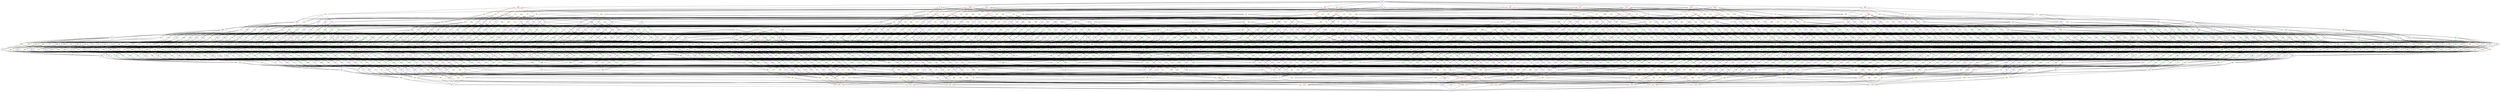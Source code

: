 strict graph G {
	node [shape=point, color=blue, shape=rectangle];
	{ 606 };
	{ rank=same 606 };
	node [shape=point, color=blue, shape=rectangle];
	{ 941 };
	node [shape=point, color=red, shape=triangle];
	{ 9 399 430 514 542 629 829 1029 1233 1367 1613 2141 };
	{ rank=same 9 399 430 514 542 629 829 941 1029 1233 1367 1613 2141 };
	node [shape=point, color=red, shape=triangle];
	{ 275 303 693 734 824 858 967 1183 1379 1575 1711 1950 };
	node [shape=point, color=yellow, shape=circle];
	{ 34 156 213 327 333 382 417 446 453 520 546 565 628 634 724 756 822 852 874 913 951 1012 1058 1112 1116 1157 1251 1273 1297 1365 1392 1412 1465 1507 1547 1640 1661 1797 1845 1924 1948 1959 2044 2103 };
	{ rank=same 34 156 213 275 303 327 333 382 417 446 453 520 546 565 628 634 693 724 734 756 822 824 852 858 874 913 951 967 1012 1058 1112 1116 1157 1183 1251 1273 1297 1365 1379 1392 1412 1465 1507 1547 1575 1640 1661 1711 1797 1845 1924 1948 1950 1959 2044 2103 };
	node [shape=point, color=yellow, shape=circle];
	{ 64 87 99 179 240 326 443 505 614 623 678 716 751 760 832 863 885 964 971 1066 1101 1173 1209 1230 1266 1308 1364 1407 1455 1459 1503 1591 1610 1625 1710 1734 1751 1806 1840 1875 1969 1987 2104 2148 };
	node [shape=point, color=purple, shape=egg];
	{ 58 149 193 232 235 241 242 301 314 330 339 345 370 406 420 422 449 456 536 569 584 633 643 655 677 713 728 759 768 785 836 843 898 925 957 977 1026 1035 1039 1045 1064 1096 1121 1136 1158 1176 1188 1197 1229 1257 1262 1295 1303 1322 1354 1390 1431 1438 1454 1550 1553 1568 1589 1600 1638 1645 1683 1721 1724 1738 1769 1815 1822 1844 1852 1868 1876 1890 1968 1976 1982 2004 2076 2095 2127 };
	{ rank=same 58 64 87 99 149 179 193 232 235 240 241 242 301 314 326 330 339 345 370 406 420 422 443 449 456 505 536 569 584 614 623 633 643 655 677 678 713 716 728 751 759 760 768 785 832 836 843 863 885 898 925 957 964 971 977 1026 1035 1039 1045 1064 1066 1096 1101 1121 1136 1158 1173 1176 1188 1197 1209 1229 1230 1257 1262 1266 1295 1303 1308 1322 1354 1364 1390 1407 1431 1438 1454 1455 1459 1503 1550 1553 1568 1589 1591 1600 1610 1625 1638 1645 1683 1710 1721 1724 1734 1738 1751 1769 1806 1815 1822 1840 1844 1852 1868 1875 1876 1890 1968 1969 1976 1982 1987 2004 2076 2095 2104 2127 2148 };
	node [shape=point, color=yellow, shape=circle];
	{ 1848 };
	node [shape=point, color=purple, shape=egg];
	{ 15 21 30 83 109 115 122 142 153 217 229 259 267 285 344 386 436 470 488 523 528 530 595 603 618 631 637 704 720 725 764 835 849 889 892 901 970 983 989 1000 1010 1074 1107 1114 1127 1191 1201 1250 1275 1312 1332 1377 1384 1389 1406 1410 1444 1463 1478 1502 1519 1530 1540 1573 1595 1604 1611 1623 1635 1636 1652 1658 1670 1693 1698 1730 1746 1763 1774 1793 1882 1903 1926 1934 1972 1975 2007 2037 2039 2053 2084 2121 2129 2154 };
	node [shape=point, color=green, shape=pentagon];
	{ 12 16 38 51 57 62 93 98 108 121 126 141 168 184 204 219 226 243 245 264 291 322 334 350 351 355 359 364 380 440 455 465 473 483 515 527 535 538 567 568 573 596 598 617 649 659 688 690 697 705 710 721 749 788 806 813 838 845 855 871 902 912 924 942 946 981 997 998 1009 1048 1055 1073 1079 1087 1124 1141 1146 1151 1175 1179 1186 1199 1220 1255 1261 1274 1287 1313 1321 1345 1395 1400 1441 1468 1471 1474 1479 1524 1533 1539 1572 1620 1686 1726 1747 1765 1776 1778 1780 1799 1892 1902 1974 1980 2027 2034 2083 2116 2144 2152 };
	{ rank=same 12 15 16 21 30 38 51 57 62 83 93 98 108 109 115 121 122 126 141 142 153 168 184 204 217 219 226 229 243 245 259 264 267 285 291 322 334 344 350 351 355 359 364 380 386 436 440 455 465 470 473 483 488 515 523 527 528 530 535 538 567 568 573 595 596 598 603 617 618 631 637 649 659 688 690 697 704 705 710 720 721 725 749 764 788 806 813 835 838 845 849 855 871 889 892 901 902 912 924 942 946 970 981 983 989 997 998 1000 1009 1010 1048 1055 1073 1074 1079 1087 1107 1114 1124 1127 1141 1146 1151 1175 1179 1186 1191 1199 1201 1220 1250 1255 1261 1274 1275 1287 1312 1313 1321 1332 1345 1377 1384 1389 1395 1400 1406 1410 1441 1444 1463 1468 1471 1474 1478 1479 1502 1519 1524 1530 1533 1539 1540 1572 1573 1595 1604 1611 1620 1623 1635 1636 1652 1658 1670 1686 1693 1698 1726 1730 1746 1747 1763 1765 1774 1776 1778 1780 1793 1799 1848 1882 1892 1902 1903 1926 1934 1972 1974 1975 1980 2007 2027 2034 2037 2039 2053 2083 2084 2116 2121 2129 2144 2152 2154 };
	node [shape=point, color=yellow, shape=circle];
	{ 2150 };
	node [shape=point, color=purple, shape=egg];
	{ 75 353 571 682 1190 1241 1646 1741 1772 1872 1939 1946 1984 1993 2051 2057 2059 };
	node [shape=point, color=green, shape=pentagon];
	{ 26 36 39 44 76 82 112 117 139 151 162 167 171 174 188 189 198 222 238 248 252 263 279 292 306 308 329 337 343 348 358 367 388 394 405 413 418 431 458 471 480 482 500 511 517 531 534 554 582 583 589 609 624 639 640 648 654 660 675 741 762 763 766 773 776 781 792 815 826 841 848 853 860 866 870 887 890 896 897 907 915 921 923 932 933 954 956 963 986 993 1020 1022 1030 1033 1042 1043 1046 1060 1094 1130 1153 1159 1193 1203 1210 1225 1256 1264 1272 1298 1301 1337 1351 1352 1357 1361 1363 1394 1398 1404 1408 1417 1418 1424 1433 1440 1452 1467 1470 1483 1484 1489 1494 1495 1506 1518 1521 1528 1529 1543 1545 1546 1559 1564 1579 1590 1594 1601 1619 1628 1629 1641 1651 1680 1685 1735 1740 1779 1809 1813 1816 1819 1836 1842 1854 1862 1867 1909 1914 1954 2011 2041 2058 2062 2068 2078 2090 2092 2093 2106 };
	node [shape=point, color=black, shape=hexagon];
	{ 5 10 23 27 28 61 78 111 120 147 194 280 283 289 309 357 393 402 419 424 442 462 474 481 492 509 533 551 561 588 605 610 612 630 636 658 695 699 730 731 735 738 742 748 787 795 796 862 880 881 900 935 937 948 969 980 1002 1041 1047 1067 1078 1083 1099 1105 1117 1145 1177 1189 1194 1222 1285 1324 1326 1330 1339 1425 1457 1466 1493 1517 1551 1574 1577 1607 1644 1705 1708 1713 1716 1749 1783 1803 1908 1929 1937 1952 1964 1965 1994 1997 2002 2046 2055 2067 2088 2100 2107 2120 2128 };
	{ rank=same 5 10 23 26 27 28 36 39 44 61 75 76 78 82 111 112 117 120 139 147 151 162 167 171 174 188 189 194 198 222 238 248 252 263 279 280 283 289 292 306 308 309 329 337 343 348 353 357 358 367 388 393 394 402 405 413 418 419 424 431 442 458 462 471 474 480 481 482 492 500 509 511 517 531 533 534 551 554 561 571 582 583 588 589 605 609 610 612 624 630 636 639 640 648 654 658 660 675 682 695 699 730 731 735 738 741 742 748 762 763 766 773 776 781 787 792 795 796 815 826 841 848 853 860 862 866 870 880 881 887 890 896 897 900 907 915 921 923 932 933 935 937 948 954 956 963 969 980 986 993 1002 1020 1022 1030 1033 1041 1042 1043 1046 1047 1060 1067 1078 1083 1094 1099 1105 1117 1130 1145 1153 1159 1177 1189 1190 1193 1194 1203 1210 1222 1225 1241 1256 1264 1272 1285 1298 1301 1324 1326 1330 1337 1339 1351 1352 1357 1361 1363 1394 1398 1404 1408 1417 1418 1424 1425 1433 1440 1452 1457 1466 1467 1470 1483 1484 1489 1493 1494 1495 1506 1517 1518 1521 1528 1529 1543 1545 1546 1551 1559 1564 1574 1577 1579 1590 1594 1601 1607 1619 1628 1629 1641 1644 1646 1651 1680 1685 1705 1708 1713 1716 1735 1740 1741 1749 1772 1779 1783 1803 1809 1813 1816 1819 1836 1842 1854 1862 1867 1872 1908 1909 1914 1929 1937 1939 1946 1952 1954 1964 1965 1984 1993 1994 1997 2002 2011 2041 2046 2051 2055 2057 2058 2059 2062 2067 2068 2078 2088 2090 2092 2093 2100 2106 2107 2120 2128 2150 };
	node [shape=point, color=purple, shape=egg];
	{ 19 197 365 557 564 645 733 790 893 1427 1476 1662 1672 1970 2054 2086 };
	node [shape=point, color=green, shape=pentagon];
	{ 4 8 54 60 97 101 130 177 180 201 208 214 254 270 272 287 298 319 328 366 375 378 383 398 429 438 445 457 464 477 484 485 491 507 545 593 620 627 651 652 664 665 673 685 686 708 714 779 789 793 837 886 905 914 996 1004 1109 1113 1122 1162 1204 1214 1215 1218 1224 1249 1260 1267 1271 1284 1310 1320 1325 1341 1370 1428 1504 1511 1535 1536 1548 1558 1565 1584 1593 1627 1697 1707 1733 1739 1748 1752 1766 1777 1789 1801 1812 1823 1828 1838 1858 1860 1869 1870 1874 1878 1887 1916 1927 1957 1958 1960 1978 1989 1992 2006 2010 2049 2080 2087 2133 2140 2145 };
	node [shape=point, color=black, shape=hexagon];
	{ 47 67 73 88 104 124 125 128 131 132 133 138 145 154 170 182 192 207 215 228 236 237 244 251 255 262 293 297 304 315 320 321 347 368 371 376 407 412 434 451 490 532 537 540 574 587 653 666 701 717 719 726 746 765 769 782 783 791 799 807 809 818 819 828 830 847 868 869 878 879 916 926 927 940 944 947 966 974 978 992 1027 1034 1050 1065 1075 1076 1082 1085 1088 1093 1129 1138 1139 1140 1149 1216 1231 1236 1237 1252 1288 1289 1290 1293 1304 1323 1329 1336 1343 1380 1382 1387 1391 1393 1396 1403 1413 1426 1429 1435 1445 1449 1460 1488 1498 1532 1537 1554 1566 1618 1654 1664 1669 1675 1690 1691 1702 1756 1792 1796 1798 1807 1808 1829 1850 1880 1881 1888 1907 1912 1943 1971 2005 2022 2024 2029 2030 2032 2036 2052 2060 2096 2097 2114 2123 2130 2135 2139 };
	node [shape=point, color=goldenrod1, shape=pentagon];
	{ 13 91 116 209 261 313 318 331 356 397 437 489 513 556 615 656 687 718 808 833 851 864 931 962 968 973 1070 1144 1238 1244 1248 1283 1347 1355 1375 1402 1499 1538 1562 1599 1673 1728 1753 1811 1857 1899 1931 1942 1949 2001 2061 2146 };
	{ rank=same 4 8 13 19 47 54 60 67 73 88 91 97 101 104 116 124 125 128 130 131 132 133 138 145 154 170 177 180 182 192 197 201 207 208 209 214 215 228 236 237 244 251 254 255 261 262 270 272 287 293 297 298 304 313 315 318 319 320 321 328 331 347 356 365 366 368 371 375 376 378 383 397 398 407 412 429 434 437 438 445 451 457 464 477 484 485 489 490 491 507 513 532 537 540 545 556 557 564 574 587 593 615 620 627 645 651 652 653 656 664 665 666 673 685 686 687 701 708 714 717 718 719 726 733 746 765 769 779 782 783 789 790 791 793 799 807 808 809 818 819 828 830 833 837 847 851 864 868 869 878 879 886 893 905 914 916 926 927 931 940 944 947 962 966 968 973 974 978 992 996 1004 1027 1034 1050 1065 1070 1075 1076 1082 1085 1088 1093 1109 1113 1122 1129 1138 1139 1140 1144 1149 1162 1204 1214 1215 1216 1218 1224 1231 1236 1237 1238 1244 1248 1249 1252 1260 1267 1271 1283 1284 1288 1289 1290 1293 1304 1310 1320 1323 1325 1329 1336 1341 1343 1347 1355 1370 1375 1380 1382 1387 1391 1393 1396 1402 1403 1413 1426 1427 1428 1429 1435 1445 1449 1460 1476 1488 1498 1499 1504 1511 1532 1535 1536 1537 1538 1548 1554 1558 1562 1565 1566 1584 1593 1599 1618 1627 1654 1662 1664 1669 1672 1673 1675 1690 1691 1697 1702 1707 1728 1733 1739 1748 1752 1753 1756 1766 1777 1789 1792 1796 1798 1801 1807 1808 1811 1812 1823 1828 1829 1838 1850 1857 1858 1860 1869 1870 1874 1878 1880 1881 1887 1888 1899 1907 1912 1916 1927 1931 1942 1943 1949 1957 1958 1960 1970 1971 1978 1989 1992 2001 2005 2006 2010 2022 2024 2029 2030 2032 2036 2049 2052 2054 2060 2061 2080 2086 2087 2096 2097 2114 2123 2130 2133 2135 2139 2140 2145 2146 };
	node [shape=point, color=purple, shape=egg];
	{ 32 203 381 467 502 578 872 883 1081 1131 1653 1760 1817 1904 1988 1996 };
	node [shape=point, color=green, shape=pentagon];
	{ 3 18 22 25 33 71 79 100 110 127 129 144 186 191 199 220 223 268 296 302 340 346 392 396 409 415 423 468 475 506 544 548 560 562 585 590 592 594 622 635 661 671 680 681 684 692 694 712 723 727 752 761 772 784 798 802 812 817 844 850 919 958 965 988 995 1006 1016 1044 1052 1132 1171 1174 1185 1192 1223 1240 1247 1258 1281 1294 1299 1307 1319 1340 1346 1348 1350 1358 1397 1437 1448 1450 1549 1557 1631 1639 1660 1714 1758 1759 1768 1837 1843 1864 1866 1877 1885 1886 1897 1900 1922 1930 1956 2000 2009 2048 2064 2070 2071 2079 2109 2117 2126 };
	node [shape=point, color=black, shape=hexagon];
	{ 24 35 52 81 84 95 102 105 137 143 146 150 158 164 165 173 176 187 190 206 218 224 231 247 253 260 265 266 269 271 274 294 295 310 325 332 352 416 421 425 433 441 444 459 460 494 508 519 522 524 525 529 549 577 607 638 644 662 668 669 700 722 744 745 755 757 794 846 857 875 877 891 930 987 999 1017 1021 1032 1057 1069 1097 1110 1111 1115 1125 1133 1137 1148 1156 1165 1168 1169 1170 1172 1181 1182 1207 1221 1228 1235 1243 1276 1277 1278 1286 1315 1327 1328 1333 1349 1411 1420 1421 1423 1432 1464 1472 1475 1480 1481 1482 1490 1520 1525 1561 1576 1578 1582 1602 1605 1609 1621 1632 1667 1668 1677 1678 1679 1701 1722 1723 1731 1732 1736 1743 1750 1761 1770 1771 1781 1785 1805 1825 1832 1833 1849 1883 1898 1953 1963 1977 2013 2015 2020 2066 2105 2113 2122 2143 2147 };
	node [shape=point, color=goldenrod1, shape=pentagon];
	{ 2 43 68 80 86 136 196 200 282 307 387 410 495 503 553 601 608 619 650 691 740 797 823 873 950 991 1018 1056 1102 1155 1187 1206 1217 1282 1318 1416 1487 1585 1588 1616 1682 1695 1718 1744 1795 1834 1865 1893 1935 1995 2043 2065 2118 };
	{ rank=same 2 3 18 22 24 25 32 33 35 43 52 68 71 79 80 81 84 86 95 100 102 105 110 127 129 136 137 143 144 146 150 158 164 165 173 176 186 187 190 191 196 199 200 203 206 218 220 223 224 231 247 253 260 265 266 268 269 271 274 282 294 295 296 302 307 310 325 332 340 346 352 381 387 392 396 409 410 415 416 421 423 425 433 441 444 459 460 467 468 475 494 495 502 503 506 508 519 522 524 525 529 544 548 549 553 560 562 577 578 585 590 592 594 601 607 608 619 622 635 638 644 650 661 662 668 669 671 680 681 684 691 692 694 700 712 722 723 727 740 744 745 752 755 757 761 772 784 794 797 798 802 812 817 823 844 846 850 857 872 873 875 877 883 891 919 930 950 958 965 987 988 991 995 999 1006 1016 1017 1018 1021 1032 1044 1052 1056 1057 1069 1081 1097 1102 1110 1111 1115 1125 1131 1132 1133 1137 1148 1155 1156 1165 1168 1169 1170 1171 1172 1174 1181 1182 1185 1187 1192 1206 1207 1217 1221 1223 1228 1235 1240 1243 1247 1258 1276 1277 1278 1281 1282 1286 1294 1299 1307 1315 1318 1319 1327 1328 1333 1340 1346 1348 1349 1350 1358 1397 1411 1416 1420 1421 1423 1432 1437 1448 1450 1464 1472 1475 1480 1481 1482 1487 1490 1520 1525 1549 1557 1561 1576 1578 1582 1585 1588 1602 1605 1609 1616 1621 1631 1632 1639 1653 1660 1667 1668 1677 1678 1679 1682 1695 1701 1714 1718 1722 1723 1731 1732 1736 1743 1744 1750 1758 1759 1760 1761 1768 1770 1771 1781 1785 1795 1805 1817 1825 1832 1833 1834 1837 1843 1849 1864 1865 1866 1877 1883 1885 1886 1893 1897 1898 1900 1904 1922 1930 1935 1953 1956 1963 1977 1988 1995 1996 2000 2009 2013 2015 2020 2043 2048 2064 2065 2066 2070 2071 2079 2105 2109 2113 2117 2118 2122 2126 2143 2147 };
	node [shape=point, color=yellow, shape=circle];
	{ 404 };
	node [shape=point, color=purple, shape=egg];
	{ 46 323 496 497 499 539 558 566 602 611 676 775 810 908 1373 1861 1981 };
	node [shape=point, color=green, shape=pentagon];
	{ 7 11 31 41 50 56 63 70 89 92 107 118 135 148 152 163 178 202 211 212 227 230 234 239 258 281 286 317 324 354 361 362 372 447 463 469 478 486 493 498 516 543 597 632 642 683 689 696 709 715 732 736 739 743 771 811 816 861 867 895 904 917 918 929 938 949 955 960 972 990 994 1008 1011 1013 1024 1025 1031 1037 1051 1062 1063 1068 1071 1072 1091 1106 1120 1126 1134 1142 1143 1150 1154 1161 1164 1200 1202 1205 1211 1212 1226 1265 1268 1302 1316 1338 1353 1359 1368 1399 1405 1430 1462 1496 1510 1514 1515 1523 1527 1531 1534 1560 1567 1587 1596 1598 1614 1617 1624 1626 1630 1637 1649 1650 1657 1659 1676 1681 1689 1694 1700 1709 1725 1737 1757 1767 1773 1775 1784 1787 1788 1810 1873 1891 1896 1905 1910 1911 1925 1941 1961 1966 1967 1999 2019 2023 2038 2045 2056 2075 2077 2082 2098 2125 2137 2142 2151 };
	node [shape=point, color=black, shape=hexagon];
	{ 42 90 103 114 119 155 205 278 284 338 373 374 377 391 395 401 427 432 435 448 454 466 487 501 510 552 555 559 586 613 621 641 750 767 801 834 842 882 903 943 975 984 1003 1038 1061 1090 1100 1108 1135 1213 1227 1234 1239 1242 1280 1342 1369 1372 1383 1415 1442 1453 1458 1473 1509 1513 1552 1571 1612 1615 1648 1665 1666 1687 1754 1755 1764 1804 1814 1820 1821 1851 1855 1894 1915 1921 1938 1940 1945 1962 1991 1998 2003 2018 2047 2063 2074 2085 2094 2112 2131 2136 2153 };
	{ rank=same 7 11 31 41 42 46 50 56 63 70 89 90 92 103 107 114 118 119 135 148 152 155 163 178 202 205 211 212 227 230 234 239 258 278 281 284 286 317 323 324 338 354 361 362 372 373 374 377 391 395 401 404 427 432 435 447 448 454 463 466 469 478 486 487 493 496 497 498 499 501 510 516 539 543 552 555 558 559 566 586 597 602 611 613 621 632 641 642 676 683 689 696 709 715 732 736 739 743 750 767 771 775 801 810 811 816 834 842 861 867 882 895 903 904 908 917 918 929 938 943 949 955 960 972 975 984 990 994 1003 1008 1011 1013 1024 1025 1031 1037 1038 1051 1061 1062 1063 1068 1071 1072 1090 1091 1100 1106 1108 1120 1126 1134 1135 1142 1143 1150 1154 1161 1164 1200 1202 1205 1211 1212 1213 1226 1227 1234 1239 1242 1265 1268 1280 1302 1316 1338 1342 1353 1359 1368 1369 1372 1373 1383 1399 1405 1415 1430 1442 1453 1458 1462 1473 1496 1509 1510 1513 1514 1515 1523 1527 1531 1534 1552 1560 1567 1571 1587 1596 1598 1612 1614 1615 1617 1624 1626 1630 1637 1648 1649 1650 1657 1659 1665 1666 1676 1681 1687 1689 1694 1700 1709 1725 1737 1754 1755 1757 1764 1767 1773 1775 1784 1787 1788 1804 1810 1814 1820 1821 1851 1855 1861 1873 1891 1894 1896 1905 1910 1911 1915 1921 1925 1938 1940 1941 1945 1961 1962 1966 1967 1981 1991 1998 1999 2003 2018 2019 2023 2038 2045 2047 2056 2063 2074 2075 2077 2082 2085 2094 2098 2112 2125 2131 2136 2137 2142 2151 2153 };
	node [shape=point, color=yellow, shape=circle];
	{ 702 };
	node [shape=point, color=purple, shape=egg];
	{ 6 14 55 113 140 172 183 249 256 277 288 316 369 379 384 400 426 472 504 518 547 576 581 616 625 646 667 670 703 758 774 786 804 805 820 854 856 876 888 894 910 911 922 936 945 953 982 1015 1023 1036 1054 1059 1080 1095 1119 1178 1184 1232 1253 1291 1317 1362 1371 1434 1446 1451 1486 1505 1542 1563 1569 1581 1643 1655 1656 1699 1703 1717 1786 1826 1830 1846 1884 1913 1919 1932 1947 1955 2026 2028 2031 2033 2069 2089 2119 };
	node [shape=point, color=green, shape=pentagon];
	{ 20 37 40 45 48 49 65 77 106 134 157 159 175 181 195 216 233 257 273 276 290 299 305 336 342 349 360 385 389 403 411 439 476 521 526 572 575 647 657 753 770 777 778 803 825 859 928 979 1014 1019 1028 1077 1084 1086 1089 1118 1160 1163 1219 1246 1254 1279 1292 1306 1311 1344 1360 1376 1381 1386 1409 1414 1419 1436 1469 1477 1485 1500 1508 1544 1555 1556 1570 1603 1606 1622 1634 1642 1674 1692 1704 1712 1742 1745 1762 1802 1831 1841 1847 1853 1859 1863 1889 1901 1933 1951 1979 1985 1986 2014 2017 2025 2040 2073 2081 2091 2101 2115 };
	{ rank=same 6 14 20 37 40 45 48 49 55 65 77 106 113 134 140 157 159 172 175 181 183 195 216 233 249 256 257 273 276 277 288 290 299 305 316 336 342 349 360 369 379 384 385 389 400 403 411 426 439 472 476 504 518 521 526 547 572 575 576 581 616 625 646 647 657 667 670 702 703 753 758 770 774 777 778 786 803 804 805 820 825 854 856 859 876 888 894 910 911 922 928 936 945 953 979 982 1014 1015 1019 1023 1028 1036 1054 1059 1077 1080 1084 1086 1089 1095 1118 1119 1160 1163 1178 1184 1219 1232 1246 1253 1254 1279 1291 1292 1306 1311 1317 1344 1360 1362 1371 1376 1381 1386 1409 1414 1419 1434 1436 1446 1451 1469 1477 1485 1486 1500 1505 1508 1542 1544 1555 1556 1563 1569 1570 1581 1603 1606 1622 1634 1642 1643 1655 1656 1674 1692 1699 1703 1704 1712 1717 1742 1745 1762 1786 1802 1826 1830 1831 1841 1846 1847 1853 1859 1863 1884 1889 1901 1913 1919 1932 1933 1947 1951 1955 1979 1985 1986 2014 2017 2025 2026 2028 2031 2033 2040 2069 2073 2081 2089 2091 2101 2115 2119 };
	node [shape=point, color=yellow, shape=circle];
	{ 74 160 221 300 311 335 408 450 563 580 674 711 747 800 821 840 920 939 959 1053 1098 1103 1152 1198 1259 1300 1334 1356 1388 1456 1491 1580 1586 1663 1684 1719 1791 1800 1835 1879 1928 1936 2050 2110 };
	node [shape=point, color=purple, shape=egg];
	{ 29 53 59 69 85 96 161 166 169 210 225 250 312 341 428 461 479 541 550 570 579 604 663 672 679 698 707 729 737 780 814 827 831 865 899 906 952 961 985 1001 1005 1040 1104 1123 1128 1167 1208 1245 1263 1270 1305 1309 1335 1366 1374 1385 1422 1439 1461 1492 1501 1512 1516 1526 1592 1647 1706 1715 1782 1790 1824 1839 1871 1895 1906 1918 1973 1983 2016 2021 2072 2099 2111 2132 2134 2149 };
	{ rank=same 29 53 59 69 74 85 96 160 161 166 169 210 221 225 250 300 311 312 335 341 408 428 450 461 479 541 550 563 570 579 580 604 663 672 674 679 698 707 711 729 737 747 780 800 814 821 827 831 840 865 899 906 920 939 952 959 961 985 1001 1005 1040 1053 1098 1103 1104 1123 1128 1152 1167 1198 1208 1245 1259 1263 1270 1300 1305 1309 1334 1335 1356 1366 1374 1385 1388 1422 1439 1456 1461 1491 1492 1501 1512 1516 1526 1580 1586 1592 1647 1663 1684 1706 1715 1719 1782 1790 1791 1800 1824 1835 1839 1871 1879 1895 1906 1918 1928 1936 1973 1983 2016 2021 2050 2072 2099 2110 2111 2132 2134 2149 };
	node [shape=point, color=red, shape=triangle];
	{ 94 123 600 839 976 1180 1378 1583 1688 1727 1818 1856 };
	node [shape=point, color=yellow, shape=circle];
	{ 17 66 72 185 246 363 452 512 591 599 626 706 754 884 909 1007 1049 1092 1147 1166 1196 1269 1296 1314 1401 1443 1447 1497 1541 1597 1633 1671 1696 1729 1794 1827 1917 1923 1990 2008 2035 2102 2108 2138 };
	{ rank=same 17 66 72 94 123 185 246 363 452 512 591 599 600 626 706 754 839 884 909 976 1007 1049 1092 1147 1166 1180 1196 1269 1296 1314 1378 1401 1443 1447 1497 1541 1583 1597 1633 1671 1688 1696 1727 1729 1794 1818 1827 1856 1917 1923 1990 2008 2035 2102 2108 2138 };
	node [shape=point, color=blue, shape=rectangle];
	{ 1608 };
	node [shape=point, color=red, shape=triangle];
	{ 1 390 414 934 1195 1331 1522 1720 1920 2012 2042 2124 };
	{ rank=same 1 390 414 934 1195 1331 1522 1608 1720 1920 2012 2042 2124 };
	node [shape=point, color=blue, shape=rectangle];
	{ 1944 };
	{ rank=same 1944 };
	1 -- {72 599 626 1196 1447 1856 1944 2138};
	2 -- {73 182 205 377 1473 1857 2063};
	3 -- {908 1509 1858 1957 1981 2140};
	4 -- {75 206 296 630 661 1772 2064};
	5 -- {184 209 226 297 540 664 1778};
	6 -- {29 227 541 632 1512 1773 1861 1961 1983};
	7 -- {105 299 379 1450 1582 1947 1963 2143};
	8 -- {32 78 188 302 381 1452 1480 1965};
	9 -- {34 213 303 382 546 606 1948 2103};
	10 -- {108 214 304 383 1949 1989 2144};
	11 -- {79 190 305 547 607 635 667 2069};
	12 -- {36 193 306 1454 1484 1517 1589 2067};
	13 -- {111 194 218 307 610 636 669 1783 1953};
	14 -- {234 550 1784 1967 2072};
	15 -- {1209 1521 1868 1954 1969 1993 2106 2148};
	16 -- {235 308 393 551 915 1968 1994 2107};
	17 -- {85 390 1461 1522 1592 1879 1973 2149};
	18 -- {41 197 236 391 917 1874 1970 2074};
	19 -- {220 392 639 671 919 1594 1872 1996 2109 2150};
	20 -- {119 641 672 1213 1526 1788 1873 2111 2153};
	21 -- {44 87 222 240 394 554 614 675 923 1495 1876 2078};
	22 -- {46 88 201 555 676 1216 1789 1878};
	23 -- {121 315 397 617 649 927 1958 1980 2001 2114};
	24 -- {227 559 652 1218 1796 1881 1961 2003};
	25 -- {50 124 317 558 620 651 929 1798};
	26 -- {93 228 319 1471 1504 1535 1604 2005};
	27 -- {126 204 245 320 687 931 1536};
	28 -- {321 686 1220 1538 1799 2006 2087};
	29 -- {6 657 1541 1802 1884 1985 2008};
	30 -- {1543 1610 1806 1890 1987 2011 2093};
	31 -- {100 129 247 403 662 936 1885 1988};
	32 -- {8 101 130 214 323 404 1476 1510 1966 1989};
	33 -- {215 324 566 627 664 938 1808 2125};
	34 -- {9 235 326 406 569 629 1968 2127};
	35 -- {234 665 1224 1807 1888 1967 2094};
	36 -- {12 237 328 1479 1511 1548 1611 2096};
	37 -- {59 570 632 1227 1512 1891 1991};
	38 -- {61 238 329 571 633 695 1229 2128};
	39 -- {60 217 236 407 631 1892 1970 2097};
	40 -- {698 1234 1516 1615 1814 1896 2016 2099};
	41 -- {18 220 253 411 668 945 1900 1996};
	42 -- {1487 1616 1898 1979 1995 2017 2101};
	43 -- {138 1237 1488 1552 1618 1899 2018 2131};
	44 -- {21 109 244 259 412 574 637 701 947 1902};
	45 -- {258 1239 1905 1998 2132};
	46 -- {22 110 144 223 575 702 1240 1555 1817 1904};
	47 -- {68 112 416 585 640 675 950 1495 1908 2105};
	48 -- {69 114 227 579 676 1820 1910 1983 2003};
	49 -- {148 641 707 1242 1526 1821 1911 2134};
	50 -- {25 150 336 581 644 684 953 2028};
	51 -- {149 337 419 582 643 954 2004};
	52 -- {70 116 228 338 955 1499 1531 1560 1627 2005};
	53 -- {72 647 1246 1500 1913 1990 2138};
	54 -- {117 247 421 648 682 1914 1988};
	55 -- {118 230 341 683 711 959 2110};
	56 -- {249 269 342 1247 1563 1631 1825 2031};
	57 -- {235 343 424 589 655 963 1994};
	58 -- {156 344 1251 1507 1539 2034 2144};
	59 -- {37 157 273 591 657 1254 1508 1541 1831 1919 2014 2035};
	60 -- {39 253 425 660 1996};
	61 -- {38 255 347 593 659 690 718 1255 2036 2146};
	62 -- {82 242 348 1257 1545 1574 1638 2120};
	63 -- {256 349 1258 1569 1639 1833 2119};
	64 -- {83 275 595 693 720 970 1573 1924 2039 2121};
	65 -- {85 278 428 1513 1648 1925 2018 2149};
	66 -- {698 1516 1647 1839 1928 2021 2042 2124};
	67 -- {86 162 266 279 433 1264 1518 1549 1929};
	68 -- {47 132 435 701 975 1931};
	69 -- {48 134 599 702 1841 1932 2008 2025};
	70 -- {52 137 360 982 1525 1581 1653};
	71 -- {92 170 362 602 673 708 732 2029};
	72 -- {1 53 169 672 707 1270 1526 1936 2012};
	73 -- {2 248 271 292 441 1272 1529 1557 1585 1937};
	74 -- {94 140 249 288 363 1583 1656 1846 2031};
	75 -- {4 97 272 291 365 710 733 1848 2049 2133};
	76 -- {141 366 1274 1558 1584 1658 2052};
	77 -- {148 737 1280 1665 1851 1941 2016 2134};
	78 -- {8 101 371 445 1533 1562 2034};
	79 -- {11 255 372 611 685 714 739 2036};
	80 -- {103 278 448 1288 1537 1669 1942 2018};
	81 -- {374 686 1283 1538 2019 2056 2137};
	82 -- {62 375 451 1287 1565 1593 1670 2139};
	83 -- {64 716 741 993 1594 2059};
	84 -- {154 261 281 298 377 1293 1567 1598 1857 2142};
	85 -- {17 65 181 299 452 1544 1597 1674 1947 2040};
	86 -- {67 182 284 304 454 1571 1949 2063};
	87 -- {21 109 285 303 618 693 1000 1573 1948};
	88 -- {22 110 619 752 1298 1862 1952};
	89 -- {113 158 269 288 385 1299 1678 2031};
	90 -- {186 268 290 307 753 1866 1953};
	91 -- {309 387 459 1551 1578 1605 2046 2066 2147};
	92 -- {71 190 389 625 700 727 758 2069};
	93 -- {26 193 388 1553 1579 1607 1683 2067};
	94 -- {74 160 311 390 1608 1684 1879 2050};
	95 -- {118 272 313 391 1874 2049 2151};
	96 -- {195 273 626 702 1306 1555 1955 2035};
	97 -- {75 295 392 731 761 1872 2070};
	98 -- {120 314 394 630 763 1876};
	99 -- {122 275 631 734 764 1010 1959 2039 2154};
	100 -- {31 197 315 466 1011 1958 2054 2074};
	101 -- {32 78 198 396 467 1559 1582 2055};
	102 -- {395 1558 1690 2038 2077};
	103 -- {80 200 299 476 1695 1963 2040};
	104 -- {127 171 279 302 475 1588 1965};
	105 -- {7 401 478 1565 1702 2045 2061};
	106 -- {205 284 323 479 1592 1966 2063};
	107 -- {176 206 325 403 744 774 1023 1885 2064 2089};
	108 -- {10 309 405 481 1322 1568 2046 2088};
	109 -- {44 87 308 326 482 639 716 776 1022 1594 1968 2090};
	110 -- {46 88 208 641 775 1323 1887 1978};
	111 -- {13 133 291 313 407 721 749 782 1892 2049};
	112 -- {47 132 485 645 720 1027 1573 1974};
	113 -- {89 178 311 1709 2050};
	114 -- {48 134 647 752 1893 1977 2065};
	115 -- {179 648 751 781 1030 1976 2051};
	116 -- {52 137 410 1032 1577 1602 1632 1713 2067};
	117 -- {54 217 315 490 725 1980 2054 2097};
	118 -- {55 95 295 332 411 755 786 1036 1900 2070};
	119 -- {20 757 1634 1897};
	120 -- {98 184 318 334 412 656 789 1902};
	121 -- {23 413 492 728 759 2057 2076 2100};
	122 -- {99 660 760 792 1043 1982 2059};
	123 -- {221 300 335 414 1334 1580 1608 1719};
	124 -- {25 150 189 416 661 730 763 1908};
	125 -- {222 337 495 662 1044 2078};
	126 -- {27 151 301 339 418 796 1047 1646 1724};
	127 -- {104 192 304 323 499 1612 1989 2063};
	128 -- {194 325 421 735 766 798 1914 2064};
	129 -- {31 155 197 501 769 1051 1992 2086};
	130 -- {32 198 309 423 502 1590 2066 2088};
	131 -- {308 343 503 668 1052 1994 2090};
	132 -- {68 112 508 671 741 776 1056 1594 1997 2113};
	133 -- {111 332 425 742 773 802 2070};
	134 -- {69 114 234 672 775 1921 1999 2072 2094};
	135 -- {159 745 804 1348 1622 1732 1922 2000 2073 2115};
	136 -- {236 315 510 746 783 1061 2001 2074 2097};
	137 -- {70 116 237 427 1062 1599 1626 1657 1733 2096};
	138 -- {43 1351 1601 1660 1735 2002 2118};
	139 -- {204 355 429 807 1065 1662};
	140 -- {74 160 354 428 1663 1925 2098};
	141 -- {76 242 431 1354 1628 1738 2120};
	142 -- {240 337 511 682 751 2004 2078};
	143 -- {163 207 319 338 1630 1666 1739 2005};
	144 -- {46 208 321 810 1665 1927 2006};
	145 -- {165 340 358 433 1357 1631 1668 1929};
	146 -- {209 318 356 432 683 811 1068};
	147 -- {243 322 359 434 513 687 1070};
	148 -- {49 77 757 1358 1634 1743 1930 2009 2081};
	149 -- {51 168 213 436 515 688 756 1073 2083 2103};
	150 -- {50 124 215 435 689 789 1072 1931 2125};
	151 -- {126 364 438 818 1076 1672 1746};
	152 -- {172 218 325 439 794 820 1080 2089};
	153 -- {326 343 517 760 2090};
	154 -- {84 346 367 441 1361 1639 1677 1937};
	155 -- {129 220 521 797 1084 2015 2109};
	156 -- {58 443 1367 1613 1645 2095};
	157 -- {59 374 698 767 1369 1615 1647 1940 2019 2112 2132};
	158 -- {89 178 354 448 1370 1753 1942 2098};
	159 -- {135 831 1372 1755 1945 2023 2099 2134};
	160 -- {94 140 256 379 452 1688 1947 2119};
	161 -- {257 336 706 777 805 1092 2028};
	162 -- {67 182 229 1377 1623 1654 1691 2027};
	163 -- {143 231 360 1655 1692 1760};
	164 -- {262 362 709 779 809 834 2029};
	165 -- {145 261 361 383 454 1380 1659 1694 1949 2142};
	166 -- {185 233 342 363 385 1381 1696 1762 1951 2031};
	167 -- {264 368 386 457 532 1662 1765};
	168 -- {149 235 458 533 785 1099 2107 2127};
	169 -- {72 1386 1634 2033 2108};
	170 -- {71 190 238 460 712 787 815 2128};
	171 -- {104 192 267 344 371 537 1636 1669 2034};
	172 -- {152 239 461 816 840 1103 2110};
	173 -- {347 372 715 793 842 2036};
	174 -- {351 376 464 540 1672 1778};
	175 -- {395 541 1637 1706 1773 2038 2131 2149};
	176 -- {107 272 397 466 1958 2133 2151};
	177 -- {199 353 468 544 796 1110 1646};
	178 -- {113 158 379 476 1397 1781 1963 2119};
	179 -- {115 275 725 824 849 1114 2044 2121 2154};
	180 -- {203 358 381 475 1398 1678 1965};
	181 -- {85 401 550 1650 1715 1784 2045 2136};
	182 -- {2 86 162 248 387 405 553 1404 1651 1682 1718 2046};
	183 -- {281 361 404 479 1684 1719 1966 2142};
	184 -- {5 120 393 406 482 731 860 1968};
	185 -- {166 250 390 1720 1790 1973 2050};
	186 -- {90 211 365 391 407 861 1970 2049};
	187 -- {212 251 366 555 1689 1789 2052};
	188 -- {8 214 484 557 1658 1690 2130 2144};
	189 -- {124 215 485 733 806 835 1974};
	190 -- {11 92 170 255 487 736 808 837 867 2146};
	191 -- {254 287 486 558 807 1126 1662 1798};
	192 -- {127 171 292 396 560 1695 2055};
	193 -- {12 93 488 1661 1698 1726 1797};
	194 -- {13 128 291 397 490 813 838 868 1980 2133};
	195 -- {96 258 374 737 810 1415 1665 2056 2132};
	196 -- {395 559 1413 1664 1796 2131};
	197 -- {18 100 129 220 413 562 841 1131 2057 2150};
	198 -- {101 130 491 564 1670 1702 2135 2152};
	199 -- {177 378 493 566 818 1134 1672 1808};
	200 -- {103 401 1426 1675 1807 2061 2136};
	201 -- {22 223 745 872 1424 1732 1984 2062};
	202 -- {268 296 403 421 846 876 1988 2064};
	203 -- {180 270 298 383 404 499 1427 1709 1989 2142};
	204 -- {27 139 301 422 500 880 1145 1741 1815};
	205 -- {2 106 271 387 423 572 1679 1712 1742 2066};
	206 -- {4 107 230 272 501 851 1992};
	207 -- {143 231 306 388 410 1680 1714 1744 1816 2067};
	208 -- {110 144 757 883 1433 1743 1993 2068};
	209 -- {5 146 393 424 503 755 1148 1994};
	210 -- {305 389 754 825 856 884 2069};
	211 -- {186 392 411 425 857 888 1996 2070};
	212 -- {187 274 575 1717 1745 1817 2071};
	213 -- {9 149 235 505 584 759 829};
	214 -- {10 32 188 309 506 578 1685 2147};
	215 -- {33 150 189 508 761 860 1997};
	216 -- {278 395 579 1689 1820 2077 2149};
	217 -- {39 117 413 583 832 863 2076 2150};
	218 -- {13 152 239 313 397 510 833 864 895 1154 2001 2151};
	219 -- {314 419 511 766 836 896 2004};
	220 -- {19 41 155 197 586 869 1161 2080};
	221 -- {123 400 512 1446 1699 1727 1826};
	222 -- {21 125 244 285 436 587 769 1162 2083};
	223 -- {46 201 321 908 1755 2010 2087};
	224 -- {318 437 771 904 1164};
	225 -- {246 290 403 439 909 1166 2089};
	226 -- {5 406 424 517 773 843 907};
	227 -- {6 24 48 778 872 2013};
	228 -- {26 52 519 1174 1708 1736 1759 1836};
	229 -- {162 248 443 1455 1710 1735 2095};
	230 -- {55 206 295 521 877 910 2015};
	231 -- {163 207 328 427 1737 1764 1838 2096};
	232 -- {327 446 912 1175 1765};
	233 -- {166 250 428 448 1458 2018 2098};
	234 -- {14 35 134 883 2020};
	235 -- {16 34 57 168 213 523 598 788 852 1179};
	236 -- {18 39 136 253 413 601 853 890 1181 2100};
	237 -- {36 137 524 1185 1716 1768 1842};
	238 -- {38 170 255 790 855 889};
	239 -- {172 218 332 526 891 922 1184};
	240 -- {21 142 259 303 436 603 858 2103};
	241 -- {417 453 530 924 1186 1746 1778};
	242 -- {62 141 528 1465 1776 1845};
	243 -- {147 263 420 456 531 605 796 1189 1724};
	244 -- {44 222 308 458 608 797 1192 2107};
	245 -- {27 339 422 442 534 610 898 935 1194 1783 1852};
	246 -- {225 312 341 461 899 934 1195 2110};
	247 -- {31 54 315 613 905 1202 2114};
	248 -- {73 182 229 470 1478 1730 1756 1792 2116};
	249 -- {56 74 541 1791 1861 2038};
	250 -- {185 233 349 452 476 1485 1794 1863 2040 2119};
	251 -- {187 274 348 431 619 1483 1758 1795 1862 2120};
	252 -- {322 350 473 545 620 807 912 1204 1798};
	253 -- {41 60 236 621 879 914 1205 2123};
	254 -- {191 353 548 622 880 1207 1741};
	255 -- {61 79 190 238 549 812 881 915};
	256 -- {63 160 478 550 1800 2045};
	257 -- {161 324 435 814 882 918 1208 2125};
	258 -- {45 195 883 1490 1743 2126};
	259 -- {44 240 326 458 624 885 2127};
	260 -- {356 437 552 816 886 949 1211};
	261 -- {84 165 459 481 553 1493 1770 1805 2046};
	262 -- {164 282 329 460 817 887 923 950 1495 2128};
	263 -- {243 440 483 627 818 924 1214 1746 1808};
	264 -- {167 283 330 462 554 630 1772 1876};
	265 -- {286 331 555 955 1499 1775 1810 1878 2052};
	266 -- {67 284 484 632 1748 1773 2130};
	267 -- {171 292 443 1503 1751 1779};
	268 -- {90 202 365 466 490 960 2054 2133};
	269 -- {56 89 559 1504 1881};
	270 -- {203 367 467 560 1506 1781 2055};
	271 -- {73 205 491 1752 1784 2135};
	272 -- {75 95 176 206 295 492 562 937 2057};
	273 -- {59 96 374 831 908 1509 1755 2137};
	274 -- {212 251 375 641 1788 1821 1887 2139};
	275 -- {64 99 179 832 941 971 1230 2141};
	276 -- {377 454 479 499 1790 1824 2063 2142};
	277 -- {300 497 570 1514 1757 1791 1891};
	278 -- {65 80 216 299 647 1758 1893 2143};
	279 -- {67 104 304 344 484 652 1519 1763 1796 2144};
	280 -- {380 651 912 1238 1765 1798};
	281 -- {84 183 346 459 502 572 1826 2066};
	282 -- {262 347 487 916 947 975 2146};
	283 -- {264 351 489 574 656 1801 1902};
	284 -- {86 106 266 387 506 657 1771 1802 1831 2147};
	285 -- {87 222 308 505 841 1241};
	286 -- {265 352 575 982 1525 1830 1904 2071};
	287 -- {191 310 353 585 661 1243 1772 1908};
	288 -- {74 89 311 354 579 955 1531 1775 1835 1910 2077};
	289 -- {465 664 924 1244 1778 1808};
	290 -- {90 225 312 391 466 510 985 1245 2074 2151};
	291 -- {75 111 194 492 583 925 957 986 2076};
	292 -- {73 192 267 470 491 665 1530 1774 1807 2152};
	293 -- {394 495 511 846 988 2078};
	294 -- {398 477 498 931 990 1536};
	295 -- {97 118 230 272 586 962 2080};
	296 -- {4 202 365 501 966 994 2086};
	297 -- {5 482 503 517 857 995 2090};
	298 -- {84 203 367 481 502 594 1546 2088};
	299 -- {7 85 103 278 401 672 1788 1921};
	300 -- {123 277 400 591 1542 1786 1818 1919};
	301 -- {126 204 520 595 998 1261 1848 1924};
	302 -- {8 104 323 371 484 676 1789 1820};
	303 -- {9 87 240 326 505 678 863 941};
	304 -- {10 86 127 279 405 506 680};
	305 -- {11 210 372 487 865 943 972 1001};
	306 -- {12 207 328 488 1793 1823 1850 1926};
	307 -- {13 90 407 490 510 944 974 1003 2097};
	308 -- {16 109 131 244 285 523 869 1267};
	309 -- {91 108 130 214 686 1799};
	310 -- {287 378 689 1268 1801 1931};
	311 -- {94 113 288 379 599 982 1856 1932};
	312 -- {246 290 411 526 1007 1269};
	313 -- {95 111 218 332 492 601 948 980 2100};
	314 -- {98 219 334 382 515 603 871 951 1009 2103};
	315 -- {23 100 117 136 247 413 691 956 1278};
	316 -- {335 497 604 955 1560 1810 1835};
	317 -- {25 336 416 876 958 988 1279 2105};
	318 -- {120 146 224 393 533 608 877 1017 1286 2107};
	319 -- {26 143 388 519 1813 1837 1864 1939};
	320 -- {27 418 500 534 1018 1282 1866};
	321 -- {28 144 223 1564 1865 2106};
	322 -- {147 252 420 536 609 699 880 1285 1815};
	323 -- {32 106 127 302 396 423 506 702 1817 1841};
	324 -- {33 257 508 888 965 995 1292 2113};
	325 -- {107 128 152 397 613 968 996 1024 2114};
	326 -- {34 109 153 259 303 523 704 892 967};
	327 -- {232 345 399 542 614 1026 1295 1844 1876};
	328 -- {36 231 306 524 1819 1843 1877 1946};
	329 -- {38 262 347 893 970 1000 1027 1573};
	330 -- {264 351 527 546 618 710 1848 1948};
	331 -- {265 352 619 1032 1577 1849 1952 2120};
	332 -- {118 133 239 313 621 973 1004 1037 1302 2123};
	333 -- {430 514 623 713 898 1039 1303 1852};
	334 -- {120 314 406 533 624 900 977 1041 2127};
	335 -- {123 316 626 982 1581 1830 1856 1955};
	336 -- {50 161 317 435 906 984 1013 1309};
	337 -- {51 125 142 436 719 905 983 1310};
	338 -- {52 143 360 410 519 1311 1834 1859 1889 1956};
	339 -- {126 245 364 520 538 631 721 1012 1048 1313 1892 1959};
	340 -- {145 361 557 632 1861 1891 2130};
	341 -- {55 246 411 521 1014 1049 1314};
	342 -- {56 166 541 559 1587 1895 1961 2131};
	343 -- {57 131 153 523 726 914 989 1320};
	344 -- {58 171 279 443 1591 1840 1867};
	345 -- {327 417 565 637 1055 1321 1902};
	346 -- {154 281 564 1905 2135};
	347 -- {61 173 282 329 549 919 993 1022 1056 1594};
	348 -- {62 251 375 528 1595 1869 1907 1972};
	349 -- {63 250 550 1596 1906 1967 2136};
	350 -- {252 420 640 730 1026 1324 1844 1908};
	351 -- {174 283 330 551 569 639 731 1872 1968};
	352 -- {286 331 451 641 1062 1599 1873 1911 1978 2139};
	353 -- {177 254 287 378 645 733 998 1325 1848 1974};
	354 -- {140 158 288 379 647 1032 1602 1849 1913 1977 2143};
	355 -- {139 422 648 735 1035 1067 1326 1914 1976};
	356 -- {146 260 424 533 650 930 1002 1069 1327};
	357 -- {455 535 556 573 653 931 1070};
	358 -- {145 180 383 557 652 1604 1881 2144};
	359 -- {147 456 536 654 738 935 1039 1330 1852};
	360 -- {70 163 338 427 1335 1855 1918 1981};
	361 -- {165 183 340 459 578 657 1884 1919 2147};
	362 -- {71 164 389 460 936 1006 1044 1077};
	363 -- {74 166 390 428 541 579 1920 1983 2149};
	364 -- {151 339 561 660 742 1045 1078 1339 1982};
	365 -- {75 186 268 296 392 562 583 1046 1081 2150};
	366 -- {76 187 431 745 1886 1922 1984};
	367 -- {154 270 298 564 665 1611 1888 2152};
	368 -- {167 462 582 662 744 1340 1885};
	369 -- {463 543 563 663 747 939 1008};
	370 -- {546 568 749 1012 1892};
	371 -- {78 171 302 396 752 1862 1893};
	372 -- {79 173 305 549 945 1016 1052 1086};
	373 -- {468 548 753 1018 1344 1866};
	374 -- {81 157 195 273 1616 1865};
	375 -- {82 274 348 757 1619 1897 1930 1993};
	376 -- {174 551 589 668 755 1346 1900 1994};
	377 -- {2 84 276 441 553 572 594 1901 1933};
	378 -- {199 310 353 671 761 1349 1872 1997};
	379 -- {7 160 178 311 354 478 672 1062 1626 1873 1936 1999};
	380 -- {280 402 675 763 1026 1876 1908};
	381 -- {8 180 404 445 557 676 955 1627 1878 1910};
	382 -- {9 314 406 584 678 957 1029 1096};
	383 -- {10 165 203 358 481 578 680 1629};
	384 -- {408 447 558 580 597 679 1031 1356};
	385 -- {89 166 448 559 579 1630 2003};
	386 -- {167 449 582 682 766 1035 1914 2004};
	387 -- {91 182 205 284 767 1880 1915 1940};
	388 -- {93 207 319 488 1882 1916 1943 2007};
	389 -- {92 210 362 487 961 1038 1071 1104};
	390 -- {17 94 185 363 452 599 1944 2008};
	391 -- {18 95 186 290 411 562 601};
	392 -- {19 97 211 365 586 1075 1106};
	393 -- {16 184 209 318 598 962};
	394 -- {21 98 293 412 587 603 966 1109};
	395 -- {102 175 196 216 778 1886 2013};
	396 -- {101 192 323 371 491 775 1887 1921};
	397 -- {23 176 194 218 325 492 691 1083};
	398 -- {294 415 571 592 692 1047 1110 1646};
	399 -- {327 417 606 693 1112 1365 1924 1948};
	400 -- {221 300 698 1649 1896 1928 2019};
	401 -- {105 181 200 299 1897 2020};
	402 -- {380 465 701 789 1055 1375 1902 1931};
	403 -- {31 107 202 225 466 501 613 1090 1123 1374};
	404 -- {32 183 203 381 467 502 578 702 982 1653 1904 1932 1955};
	405 -- {108 182 304 470 791 1652 1903};
	406 -- {34 184 226 334 382 598 704 981 1058 1124};
	407 -- {39 111 186 307 425 583 601 1060 1094 1125};
	408 -- {384 472 504 581 600 616 706 1059 1095 1378 2028};
	409 -- {477 507 602 709 1065 1126 1662 2029};
	410 -- {116 207 338 427 1383 1912 1938 1962 2030};
	411 -- {41 118 211 312 341 391 586 621 1100 1128 1385};
	412 -- {44 120 394 482 608 624 991 1132};
	413 -- {121 197 217 236 315 799 1074 1107};
	414 -- {123 512 591 626 1671 1917 1944 2035};
	415 -- {398 593 611 715 1076 1134 1672 2036};
	416 -- {47 124 317 435 485 994 1082 1109};
	417 -- {241 345 399 629 716 1136 1390 1968};
	418 -- {126 320 438 595 631 1139 1391 1970 2039};
	419 -- {51 219 437 515 719 996 1079 1140 1396};
	420 -- {243 322 350 440 634 720 806 998 1112 1395 1924 1974};
	421 -- {54 128 202 490 613 1113 1142};
	422 -- {204 245 355 520 617 725 813 1116 1146 1400 1980 2044};
	423 -- {130 205 323 491 810 1927};
	424 -- {57 209 226 356 598 726 1004 1087 1149 1403};
	425 -- {60 133 211 407 621 1088 1122 1150};
	426 -- {450 498 602 642 729 821 1091 1152};
	427 -- {137 231 360 410 524 1409 1935 1986 2048};
	428 -- {65 140 233 363 452 647 1990};
	429 -- {139 500 648 1156 1411 1988 2051};
	430 -- {333 453 606 628 734 822 1012 1157 1412 1959};
	431 -- {141 251 366 528 1693 1960 2053};
	432 -- {146 503 608 650 1014 1160 1414};
	433 -- {67 145 454 632 652 1697 1961 1991};
	434 -- {147 531 609 654 823 1018 1416};
	435 -- {68 150 257 336 416 508 1019 1102 1132 1419};
	436 -- {149 222 240 337 458 505 826 1020 1101 1417};
	437 -- {224 260 419 533 740 1021 1105 1170 1423};
	438 -- {151 418 660 1165 1421 1996 2059};
	439 -- {152 225 461 510 613 1108 1135 1167 1422};
	440 -- {263 420 741 1136 1425 1997};
	441 -- {73 154 377 665 1707 1967 1998};
	442 -- {245 538 617 746 833 1141 1428 2001};
	443 -- {156 229 267 344 470 1711 1950 1975};
	444 -- {469 513 620 666 750 1031 1430};
	445 -- {78 381 467 752 1032 1713 1952 1977};
	446 -- {232 514 542 643 751 836 1035 1176 1431 1976 2004};
	447 -- {384 472 544 622 646 669 753 1115 1434 1953};
	448 -- {80 158 233 385 476 647 1714 2065};
	449 -- {386 546 649 838 1116 1980};
	450 -- {426 518 547 625 670 754 839 1119 1180 2069};
	451 -- {82 352 757 1185 1716 2009 2068};
	452 -- {85 160 250 390 428 550 672 2012 2072};
	453 -- {241 430 629 655 760 843 1045 1188 1438 1982};
	454 -- {86 165 276 433 553 657 680 1722 1985 2014};
	455 -- {357 480 633 658 677 762 1047 1189 1724};
	456 -- {243 359 483 634 764 845 1048 1157 1441 1959};
	457 -- {167 554 662 682 846 1988 2078};
	458 -- {168 244 259 436 523 847 1050 1127 1445};
	459 -- {91 261 281 361 686 767 2019};
	460 -- {170 262 362 487 1051 1129 1162};
	461 -- {172 246 439 526 1163 1196 1447};
	462 -- {264 368 489 527 688 769 851 1449 1992 2083};
	463 -- {369 529 638 667 770 854 1054 1133 1168};
	464 -- {174 639 668 857 1996 2090};
	465 -- {289 402 776 860 1136 1968 1997};
	466 -- {100 176 268 290 403 562 691};
	467 -- {101 270 404 445 564 775 1062 1733 1978 1999};
	468 -- {177 373 493 645 861 1139 1453 1970};
	469 -- {444 644 694 777 1059 1171 1451 2028};
	470 -- {248 292 405 443 1734 1969};
	471 -- {535 567 673 697 779 1065 1175 1204 2029};
	472 -- {408 447 566 674 696 780 1143 1456};
	473 -- {252 536 781 866 1067 1176 1457 1976};
	474 -- {568 649 783 864 1141 2001};
	475 -- {104 180 499 537 652 676 1739 2003};
	476 -- {103 178 250 448 672 1737 2094};
	477 -- {294 409 571 681 784 1145 1207 1741};
	478 -- {105 256 379 1185 2033};
	479 -- {106 183 276 572 657 702 2008 2035};
	480 -- {455 659 685 705 793 1076 1186 1214 1746 2036};
	481 -- {108 261 298 383 686 791 1747};
	482 -- {109 184 297 412 704 1075 1215};
	483 -- {263 456 792 870 1078 1188 1466 1982};
	484 -- {188 266 279 302 506 872 1984 2013};
	485 -- {112 189 416 508 1081 1153 1190};
	486 -- {191 548 585 876 1156 1469 1988 2105};
	487 -- {190 282 305 389 460 549 1084 1155 1192 1219};
	488 -- {193 306 388 1987 2041 2104};
	489 -- {283 462 551 797 877 1472 2015 2107};
	490 -- {117 194 268 307 421 583 691 1159 1193 1221};
	491 -- {198 271 292 396 423 883 1993 2020};
	492 -- {121 272 291 313 397 799 1199};
	493 -- {199 468 671 888 1165 1477 1996 2113};
	494 -- {516 556 673 717 801 1091 1226};
	495 -- {125 293 587 719 1090 1227};
	496 -- {590 684 703 723 805 1095 1171 1486 2028};
	497 -- {277 316 804 1174 1759 2000 2026 2117};
	498 -- {294 426 518 592 681 722 803 894 1172 1232 1761};
	499 -- {127 203 276 475 560 594 680 702 1760 2025};
	500 -- {204 320 429 595 725 1237 1488 2054 2121};
	501 -- {129 206 296 403 521 562 1206};
	502 -- {130 281 298 404 564 686 810 1766 2006 2056};
	503 -- {131 209 297 432 726 1100 1239};
	504 -- {408 566 689 711 814 1212 1491 2125};
	505 -- {213 285 303 436 523 901 1107 1183};
	506 -- {214 284 304 323 484 908 2010};
	507 -- {409 525 571 712 817 1243 1772 2128};
	508 -- {132 215 324 435 485 1106 1215};
	509 -- {690 714 1186 1244 1778 2036};
	510 -- {136 218 290 307 439 526 601 691 1187 1217 1246 1500};
	511 -- {142 219 293 603 719 1113 1191 1249};
	512 -- {221 414 698 737 1782 2016 2042 2132};
	513 -- {147 444 605 699 738 823 1115};
	514 -- {333 446 606 724 824 913 1116 1251 1507 2044};
	515 -- {149 314 419 533 584 826 1117 1197};
	516 -- {494 577 607 700 825 1119 1223 1253 2069};
	517 -- {153 226 297 704 726 1122 1201 1260};
	518 -- {450 498 611 743 827 920 1200 1259};
	519 -- {228 319 338 1515 2024 2047 2075 2140};
	520 -- {301 339 422 728 832 925 1233 1262 2076 2141};
	521 -- {155 230 341 501 586 1234 1516};
	522 -- {543 615 732 834 929 1126 1204 1238 1798 2029};
	523 -- {235 308 326 343 458 505 932 1130 1209 1521};
	524 -- {237 328 427 1527 2032 2082 2145};
	525 -- {507 593 736 1268 1801 2146};
	526 -- {239 312 461 510 621 1213 1242 1270 1526};
	527 -- {330 462 551 759 841 937 1528 2057};
	528 -- {242 348 431 1806 2092 2148};
	529 -- {463 718 739 842 938 1134 1214 1244 1808 2036};
	530 -- {241 716 760 1272 1529 2059 2090};
	531 -- {243 434 720 764 940 1139 1532 2039};
	532 -- {167 630 744 766 846 1281 2064};
	533 -- {168 318 334 356 437 515 598 847 1144 1220 1283 1538};
	534 -- {245 320 631 725 746 944 1250 1288 1537 2097 2154};
	535 -- {357 471 633 748 768 848 1145 1285 1815};
	536 -- {322 359 473 634 849 946 1146 1251 1539 2044};
	537 -- {171 475 560 752 1816 2065};
	538 -- {339 442 561 728 853 948 1257 1545 2100};
	539 -- {635 727 772 856 1223 1291 2069};
	540 -- {5 174 731 755 773 857 1294 2070};
	541 -- {6 175 249 342 363 778 2102};
	542 -- {327 446 565 606 756 858 951 1297 1547 2103};
	543 -- {369 522 638 758 859 953 1228};
	544 -- {177 447 566 733 782 861 1231 2049};
	545 -- {252 609 640 781 958 1156 1264 1549 2051 2105};
	546 -- {9 330 370 449 569 759 863 957 1233 2076};
	547 -- {11 450 611 736 865 959 1265 1300};
	548 -- {254 373 486 645 960 1237 1552 2054};
	549 -- {255 347 372 487 1161 1236 1267};
	550 -- {14 181 256 349 452 2108};
	551 -- {16 351 376 489 527 788 869 962 1554 2080};
	552 -- {260 650 740 1163 1240 1306 1555};
	553 -- {182 261 377 454 767 791 1829 2085 2112};
	554 -- {21 264 457 574 618 769 966 2086};
	555 -- {22 187 265 575 619 745 1311 1834 2091 2115};
	556 -- {357 494 577 658 748 795 873 1172 1315};
	557 -- {188 340 358 381 578 872 1174 1836 2062 2117};
	558 -- {25 191 384 581 622 661 774 798 876 1247 1281 1563 2064};
	559 -- {24 196 269 342 385 778 1837};
	560 -- {192 270 499 537 665 775 1838 2094};
	561 -- {364 538 879 973 1287 1565 2123};
	562 -- {197 272 365 391 466 501 586 799 1290};
	563 -- {369 667 758 884 976 1180 1253 1291 2069};
	564 -- {198 346 367 467 502 883 1185 1842 2068 2126};
	565 -- {345 542 629 785 885 977 1322 1568 2127};
	566 -- {33 199 472 504 544 761 786 802 888 1258 1294 1569 2070};
	567 -- {471 588 633 787 887 1295 1324 1844 2128};
	568 -- {370 474 589 759 890 980 1257 1574 2100};
	569 -- {34 351 546 788 892 981};
	570 -- {37 277 591 804 1847 2073 2102};
	571 -- {38 398 477 507 593 790 893 1261 1325 1848};
	572 -- {205 281 377 479 767 810 2132};
	573 -- {357 677 768 795 897 1194 1303 1330 1852};
	574 -- {44 283 554 639 797 991 2109};
	575 -- {46 212 286 555 641 1335 1855 2111 2134};
	576 -- {683 771 816 899 1334 1580 2110};
	577 -- {516 556 685 819 903 1200 1338};
	578 -- {214 361 383 404 557 686 908 1858 2087 2137};
	579 -- {48 216 288 363 385 599 647 778 1311 1859 2091 2138};
	580 -- {384 600 646 774 820 909 1583 2089};
	581 -- {50 408 558 689 800 906 1316 1586};
	582 -- {51 368 386 649 688 905 996 1274 1584 2114};
	583 -- {217 291 365 407 490 799 1275 1312 1341};
	584 -- {213 382 515 598 901 1199 1273};
	585 -- {47 287 486 645 994 2086};
	586 -- {220 295 392 411 521 562 1318};
	587 -- {222 394 495 608 826 1206};
	588 -- {567 659 808 916 1321 1347 2146};
	589 -- {57 376 568 788 914 1004 1287 1593 2123};
	590 -- {496 664 789 811 828 918 1212 1293 1598 2125};
	591 -- {59 300 414 570 698 831 1871 2099 2124};
	592 -- {398 498 611 790 830 917 1289 1874};
	593 -- {61 415 525 571 812 919 1349 1872};
	594 -- {298 377 499 665 791 810 1870};
	595 -- {64 301 418 500 832 1351 1601 2150};
	596 -- {612 815 923 1295 1876 2128};
	597 -- {384 616 669 798 820 928 1299 1328};
	598 -- {235 393 406 424 533 584 932 1222};
	599 -- {1 69 311 390 579 672 1335 2111};
	600 -- {408 580 674 711 800 840 934 1334 1608 2110};
	601 -- {236 313 391 407 510 621 799 1304 1336};
	602 -- {71 409 426 625 681 712 844 936 1023 1307 1340 1362 1885};
	603 -- {240 314 394 511 624 678 826 1225 1308 1363};
	604 -- {316 626 804 1311 1889 2115 2138};
	605 -- {243 513 627 806 845 940 1231};
	606 -- {9 399 430 514 542 629 829 941 1029 1233 1367 1613 2141};
	607 -- {11 516 685 808 943 1343 1368};
	608 -- {244 318 412 432 587 847 1234 1369 1615};
	609 -- {322 434 545 720 849 1034 1237 1618 2121};
	610 -- {13 245 721 813 833 944 1345 1370};
	611 -- {79 415 518 547 592 812 850 945 1036 1319 1346 1371 1900};
	612 -- {596 690 837 947 1321 1375 1902 2146};
	613 -- {247 325 403 421 439 691 1348 1376 1622};
	614 -- {21 327 637 693 858 1377 1623};
	615 -- {522 638 695 950 1243 1324 1908 2128};
	616 -- {408 597 696 840 952 1353};
	617 -- {23 422 442 728 956 1354 1628};
	618 -- {87 330 554 639 841 863 1046 2150};
	619 -- {88 251 331 555 641 1383 1912 2153};
	620 -- {25 252 444 644 699 730 866 958 1247 1357 1631};
	621 -- {253 332 411 425 526 601 1358 1386 1634};
	622 -- {254 447 558 733 868 960 1329 2133};
	623 -- {333 734 824 1250 1636 2154};
	624 -- {259 334 412 603 704 847 1252 1332 1387};
	625 -- {92 450 602 736 961 1053 1359 1388};
	626 -- {1 96 335 414 604 707 737 831 1335 1918 2134};
	627 -- {33 263 605 870 965 1258 1361 1639};
	628 -- {430 655 829 964 1257 1638};
	629 -- {34 417 453 565 606 852 967 1058 1392 1640};
	630 -- {4 98 264 532 656 710 851 871 966 1393};
	631 -- {39 99 339 418 534 660 832 853 1060 1364 1394 1641};
	632 -- {6 37 266 340 433 657 872};
	633 -- {38 455 535 567 659 855 874 970 1261 1365 1395 1924};
	634 -- {420 456 536 971 1064 1262 1367 1645 2141};
	635 -- {11 539 714 837 878 972 1068 1265 1343 1399};
	636 -- {13 749 838 864 974 1345 1402};
	637 -- {44 345 614 716 885 1404 1651};
	638 -- {463 543 615 718 867 975 1072 1268 1347 1375 1931 2146};
	639 -- {19 109 351 464 574 618 869 892 1075};
	640 -- {47 350 545 720 1082 1377 1654};
	641 -- {20 49 110 274 352 575 619 757 1409 1935};
	642 -- {426 670 722 844 979 1080 1350};
	643 -- {51 446 724 756 983 1079 1274 1658};
	644 -- {50 469 620 984 1380 1659};
	645 -- {112 353 468 548 585 671 1081 1351 1660 2150};
	646 -- {447 580 674 895 985 1663 2151};
	647 -- {53 114 278 354 428 448 579 672 1383 1938 2153};
	648 -- {54 115 355 429 725 1384 1413 1664};
	649 -- {23 449 474 582 759 1083 1354};
	650 -- {356 432 552 726 847 1280 1415 1665};
	651 -- {25 280 684 763 875 896 988 1281 1357 1668};
	652 -- {24 279 358 433 475 680 872 1939};
	653 -- {357 762 848 873 897 1282 1416};
	654 -- {359 434 764 849 1085 1288 1669 2154};
	655 -- {57 453 628 852 989 1087 1287 1670};
	656 -- {120 283 630 731 877 900 991 1420};
	657 -- {29 59 284 361 454 479 632 767 908};
	658 -- {455 556 685 855 902 992 1289};
	659 -- {61 480 588 633 881 993 1390 1425};
	660 -- {60 122 364 438 631 879 1088 1389 1426 1675};
	661 -- {4 124 287 558 689 733 994 1393};
	662 -- {31 125 368 457 769 905 1090 1676};
	663 -- {369 770 859 884 1092 1296 1360};
	664 -- {5 33 289 590 860 907 995 1294 1361 1677};
	665 -- {35 292 367 441 560 594 883 1946};
	666 -- {444 694 738 866 999 1299 1398 1678};
	667 -- {11 463 563 739 867 1001 1098 1300 1368 1399};
	668 -- {41 131 376 464 869 914 1100 1681};
	669 -- {13 447 597 696 782 868 895 1003 1370 1402};
	670 -- {450 642 743 1005 1103 1373 1405};
	671 -- {19 132 378 493 645 1106 1687};
	672 -- {20 72 134 299 379 452 476 599 647 1409};
	673 -- {71 471 494 700 748 787 921 1006 1307 1408 1437};
	674 -- {472 600 646 786 922 1007 1688};
	675 -- {21 47 380 701 1109 1377 1691};
	676 -- {22 48 302 381 475 702 752 872 1311 1956};
	677 -- {455 573 705 874 902 1010 1313 1412 1441 1959};
	678 -- {303 382 603 704 901 1312 1379 1444};
	679 -- {384 706 753 876 909 928 1381 1696};
	680 -- {304 383 454 499 652 791 908 1957};
	681 -- {477 498 602 790 927 1011 1382 1958};
	682 -- {54 142 386 457 905 1113 1384};
	683 -- {55 146 576 755 877 930 1014 1446 1699};
	684 -- {50 496 651 789 904 926 1013 1316 1380 1694};
	685 -- {79 480 577 607 658 881 933 1016 1319 1418 1448};
	686 -- {28 81 309 459 481 502 578 1964};
	687 -- {27 147 796 880 935 1018 1115 1701};
	688 -- {149 462 582 759 1020 1117 1705};
	689 -- {150 310 504 581 661 761 910 1019 1420 1703};
	690 -- {61 509 612 915 1022 1390 1968};
	691 -- {315 397 466 490 510 613 799 1429};
	692 -- {398 715 893 917 1391 1453 1970};
	693 -- {64 87 399 614 716 941 1455 1710};
	694 -- {469 666 765 1025 1427 1709};
	695 -- {38 615 718 1027 1325 1395 1974};
	696 -- {472 616 669 802 922 1028 1397 1432};
	697 -- {471 768 921 1030 1326 1431 1457 1976};
	698 -- {40 66 157 400 512 591 1979};
	699 -- {322 513 620 806 946 1034 1329};
	700 -- {92 516 673 808 1038 1435 1462};
	701 -- {44 68 402 675 776 1132 1404 1718};
	702 -- {46 69 96 323 404 479 499 676 775 810 908 1335 1981};
	703 -- {496 811 904 949 1040 1334 1719};
	704 -- {326 406 482 517 624 678 932 1337 1407 1467};
	705 -- {480 677 933 1043 1339 1438 1466 1982};
	706 -- {161 408 679 780 814 906 934 952 1439 1720};
	707 -- {49 72 626 1409 1986};
	708 -- {71 727 815 954 1044 1137 1340 1408};
	709 -- {164 409 784 817 936 1411 1469 1988};
	710 -- {75 330 630 731 937 957 1046 1470};
	711 -- {55 504 600 786 910 1049 1446 1727};
	712 -- {170 507 602 736 790 1051 1449 1992};
	713 -- {333 822 913 942 1345 1474};
	714 -- {79 509 635 915 963 1052 1148 1346 1418 1475 1994};
	715 -- {173 415 692 919 945 1421 1477 1996};
	716 -- {83 109 417 530 637 693 967 1478 1730};
	717 -- {494 795 921 1057 1350 1452 1480};
	718 -- {61 529 638 695 1056 1349 1425 1997};
	719 -- {337 419 495 511 740 826 1348 1424 1481 1732};
	720 -- {64 112 420 531 609 640 741 971 1153 1351 1455 1735};
	721 -- {111 339 610 742 925 948 1060 1454 1484};
	722 -- {498 642 743 830 927 1061 1154 1428 2001};
	723 -- {496 828 926 949 1063 1353 1427};
	724 -- {514 643 829 1066 1158 1354 1738};
	725 -- {117 179 422 500 534 648 832 956 1159 1459 1489 1740};
	726 -- {343 424 503 517 650 932 1358 1433 1490 1743};
	727 -- {92 539 708 837 978 1071 1164 1359 1435 1496};
	728 -- {121 520 538 617 1074 1465};
	729 -- {426 754 803 936 979 1166 1436 1497};
	730 -- {124 350 620 806 1082 1468};
	731 -- {97 184 351 540 656 710 962 981 1075 1498};
	732 -- {71 522 758 1077 1362 1437};
	733 -- {75 189 353 544 622 661 761 986 1081 1440 1470};
	734 -- {99 430 623 760 941 964 1173 1364 1503 1751};
	735 -- {128 355 813 968 1471 1504};
	736 -- {190 525 547 625 712 812 1084 1472 1505 2015};
	737 -- {77 195 512 626 2017};
	738 -- {359 513 666 765 845 946 1085 1370 1474 1753};
	739 -- {79 529 667 1086 1178 1371 1448 1475};
	740 -- {437 552 719 847 1372 1509 1755};
	741 -- {83 132 440 720 1478 1756};
	742 -- {133 364 721 973 1088 1479 1511};
	743 -- {518 670 722 850 1089 1184 1450 1482};
	744 -- {107 368 532 771 851 996 1090 1514 1757};
	745 -- {135 201 366 555 1515 2024};
	746 -- {136 442 534 853 956 1187 1483 1758};
	747 -- {369 854 953 976 1092 1378 1451 1486 2028};
	748 -- {535 556 673 855 997 1093 1382};
	749 -- {111 370 636 773 957 980 1094 1454 1517};
	750 -- {444 777 823 958 999 1381 1762};
	751 -- {115 142 446 824 858 983 1191 1384 1519 1763};
	752 -- {88 114 371 445 537 676 775 1383 2030};
	753 -- {90 373 447 679 780 861 960 985 1003 1458};
	754 -- {210 450 729 827 865 961 1005 1195 1461 1492 1522};
	755 -- {118 209 376 540 683 962 1004 1100 1523 1767};
	756 -- {149 542 643 785 829 1101 1197 1769};
	757 -- {119 148 208 375 451 641 1527 2032};
	758 -- {92 543 563 732 867 1104 1198 1388 1462 1496};
	759 -- {121 213 527 546 568 649 688 788 1107 1199 1465 1776};
	760 -- {122 153 453 530 734 967 989 1201 1389 1530 1774};
	761 -- {97 215 378 566 689 733 1106 1498};
	762 -- {455 653 793 970 992 1010 1391 1532 2039};
	763 -- {98 124 380 651 789 835 1009 1109 1393 1468};
	764 -- {99 456 531 654 792 971 1203 1394 1503 1779};
	765 -- {694 738 870 1111 1397 1506 1781};
	766 -- {128 219 386 532 838 871 996 1113 1471 1535};
	767 -- {157 387 459 553 572 657};
	768 -- {535 573 697 874 997 1114 1400 1507 1539 2044};
	769 -- {129 222 462 554 662 797 841 1020 1206 1785};
	770 -- {463 663 842 975 1001 1208 1473};
	771 -- {224 576 744 877 1021 1118 1542 1786};
	772 -- {539 878 978 1120 1211 1405 1476};
	773 -- {133 226 540 749 981 1004 1122 1479 1548};
	774 -- {107 558 580 800 1024 1123 1514 1791};
	775 -- {110 134 396 467 560 702 752 883 1409 2048};
	776 -- {109 132 465 701 1215 1478 1792};
	777 -- {161 469 750 882 984 1025 1790};
	778 -- {227 395 541 559 579 1515 2047};
	779 -- {164 471 848 887 1006 1030 1411 1518 1549 2051};
	780 -- {472 706 753 888 1007 1028 1485 1794};
	781 -- {115 473 545 849 1218 1413 1519 1796};
	782 -- {111 544 669 802 986 1125 1484 1517};
	783 -- {136 474 890 1217 1483 1795};
	784 -- {477 709 893 1011 1488 1552 2054};
	785 -- {168 565 756 852 1127 1220 1799};
	786 -- {118 566 674 711 1037 1128 1523 1800};
	787 -- {170 567 673 808 855 1129 1524};
	788 -- {235 551 569 589 759 1130 1222 1803};
	789 -- {120 150 402 590 684 763 860 1017 1041 1132 1420 1493 1805};
	790 -- {238 571 592 681 712 812 1131 1494 1528 2057};
	791 -- {405 481 553 594 680 2058};
	792 -- {122 483 764 1224 1426 1530 1807};
	793 -- {173 480 762 993 1016 1043 1421 1529 1557 2059};
	794 -- {152 816 864 996 1135 1499 1560 1810};
	795 -- {556 573 717 819 902 997 1138 1428 1533 1562};
	796 -- {126 177 243 687 818 998 1048 1139 1231 1811};
	797 -- {155 244 489 574 769 869 1050 1234 1814};
	798 -- {128 558 597 868 1024 1142 1504 1535};
	799 -- {413 492 562 583 601 691 1543};
	800 -- {581 600 774 910 1147 1542 1818};
	801 -- {494 825 873 1006 1057 1436 1570};
	802 -- {133 566 696 782 1037 1150 1511 1548};
	803 -- {498 729 827 917 1011 1061 1245 1513 2074};
	804 -- {135 497 570 604 831 1515 2075};
	805 -- {161 496 918 1013 1040 1063 1439 1824};
	806 -- {189 420 605 699 730 1064 1153 1440 1550};
	807 -- {139 191 252 880 1067 1156 1247 1825};
	808 -- {190 588 607 700 787 881 1155 1551 1578};
	809 -- {164 923 1044 1518 2078};
	810 -- {144 195 423 502 572 594 702 883 2079};
	811 -- {146 590 703 1017 1069 1160 1446 1826};
	812 -- {255 593 611 736 790 1161 1554 2080};
	813 -- {194 422 610 735 925 1159 1553 1579};
	814 -- {257 504 706 888 1019 1049 1556 1827};
	815 -- {170 596 708 837 889 1073 1162 1449 1524 2083};
	816 -- {172 260 576 794 891 930 1021 1163 1525 1581 1830};
	817 -- {262 507 709 893 1051 2086};
	818 -- {151 199 263 796 1078 1165 1258 1833};
	819 -- {577 795 933 1169 1450 1559 1582};
	820 -- {152 580 597 840 895 1024 1167 1531 1560 1835};
	821 -- {426 839 894 1023 1080 1166 1583 2089};
	822 -- {430 713 843 1029 1173 1454 1589};
	823 -- {434 513 750 940 1034 1085 1458};
	824 -- {179 514 623 751 941 1066 1266 1459 1591 1840};
	825 -- {210 516 801 903 943 1038 1461 1592};
	826 -- {436 515 587 603 719 847 901 1460 1540};
	827 -- {518 754 803 945 1089 1269 1544 1597};
	828 -- {590 723 907 1041 1069 1182 1464 1546};
	829 -- {213 606 628 724 756 852 1183 1273 1465 1845};
	830 -- {592 722 850 1181 1545 1574 2100};
	831 -- {159 273 591 626 804 2101};
	832 -- {217 275 520 595 631 725 1074 1275 1575};
	833 -- {218 442 610 948 1187 1577 1602 1849};
	834 -- {164 522 859 950 1077 1279 1469 1549 2105};
	835 -- {189 763 860 1096 1190 1470 1550};
	836 -- {219 446 913 951 1079 1191 1471 1604};
	837 -- {190 612 635 727 815 915 1099 1192 1286 1472 1551 1605 2107};
	838 -- {194 449 636 766 957 1083 1193 1553 1607};
	839 -- {450 821 920 959 1053 1103 1195 1580 1608 2110};
	840 -- {172 600 616 820 922 1196 1581 1856};
	841 -- {197 285 527 618 769 869 1107 1290 1860};
	842 -- {173 529 770 1056 1086 1292 1477 1557 1585 2113};
	843 -- {226 453 822 1058 1087 1201 1479 1611};
	844 -- {602 642 927 1202 1558 1584 2114};
	845 -- {456 605 738 870 1064 1203 1484 1589};
	846 -- {202 293 457 532 966 1090 1113 1617};
	847 -- {458 533 608 624 650 740 826 932 1487 1564 1616 1865};
	848 -- {535 653 779 970 1093 1114 1488 1618 2121};
	849 -- {179 536 609 654 781 971 1301 1489 1591 1867};
	850 -- {611 743 830 1205 1302 1565 1593 2123};
	851 -- {206 462 630 744 877 937 1117 1206};
	852 -- {235 629 655 785 829 1209 1868};
	853 -- {236 538 631 746 879 1074 1304 1595 1869};
	854 -- {463 747 938 1072 1098 1208 1491 1567 1598 2125};
	855 -- {238 633 658 748 787 881 1121 1210 1494 1600};
	856 -- {210 539 972 1071 1120 1305 1492};
	857 -- {211 297 464 540 1075 1100 1122 1624};
	858 -- {240 542 614 751 885 941 1101 1308 1625 1875};
	859 -- {543 663 834 975 1104 1309 1501 1571};
	860 -- {184 215 465 664 789 835 1124 1215 1498 1572};
	861 -- {186 468 544 753 888 1081 1125 1576};
	862 -- {886 942 1079 1216 1499 1627 1878};
	863 -- {217 303 546 618 892 1107 1312 1575};
	864 -- {218 474 636 794 891 980 1083 1217 1577 1632};
	865 -- {305 547 754 945 1084 1314 1603 1633};
	866 -- {473 620 666 946 1218 1504 1604 1881};
	867 -- {190 638 667 758 1219 1317 1505 1578 1605};
	868 -- {194 622 669 798 986 1221 1579 1607};
	869 -- {220 308 551 639 668 797 841 1130 1318 1883};
	870 -- {483 627 765 845 1224 1511 1611 1888};
	871 -- {314 630 766 900 957 1117 1225 1644};
	872 -- {201 227 484 557 632 652 676 908 1515 2140};
	873 -- {556 653 801 903 992 1093 1138 1513 1648};
	874 -- {633 677 768 1121 1230 1613 1645 2141};
	875 -- {651 904 1140 1227 1514 1891};
	876 -- {202 317 486 558 679 906 960 994 1123 1142 1587 1617 1895};
	877 -- {230 318 489 656 683 771 851 962 1144 1234 1649 1896};
	878 -- {635 772 963 1099 1235 1327 1520 1590};
	879 -- {253 561 660 853 1619 1897};
	880 -- {204 254 322 687 807 998 1146 1237 1329 1899};
	881 -- {255 659 685 808 855 1236 1620};
	882 -- {257 777 965 1102 1901};
	883 -- {208 234 258 491 564 665 775 810 1527 2145};
	884 -- {210 563 663 1001 1104 1331 1522 1592};
	885 -- {259 565 637 858 967 1127 1332 1652 1903};
	886 -- {260 862 969 1002 1105 1240 1525 1653 1904};
	887 -- {262 567 779 916 970 1129 1623 1654};
	888 -- {211 324 493 566 780 814 861 1106 1128 1150 1596 1624 1906};
	889 -- {238 815 915 1241 1528 1600};
	890 -- {236 568 783 914 1107 1336 1595 1907};
	891 -- {239 816 864 1004 1242 1599 1657 1911};
	892 -- {326 569 639 863 1130 1337};
	893 -- {329 571 692 784 817 919 1131 1601 1660 2150};
	894 -- {498 821 920 1154 1245 1663 2151};
	895 -- {218 646 669 820 922 1246 1602 1632 1913};
	896 -- {219 651 926 1009 1140 1249 1535 1604};
	897 -- {573 653 1010 1114 1138 1537 1636 1669 2154};
	898 -- {245 333 1012 1116 1141 1250 1345};
	899 -- {246 576 1014 1118 1163 1671 1917};
	900 -- {334 656 871 981 1144 1252 1673};
	901 -- {505 584 678 826 932 1543 1610};
	902 -- {658 677 795 933 1121 1256 1545 1638};
	903 -- {577 825 873 1016 1169 1544 1674};
	904 -- {224 684 703 875 1017 1170 1254 1542 1919};
	905 -- {247 337 582 662 682 1020 1348 1922};
	906 -- {336 581 706 876 1019 1147 1642 1923};
	907 -- {226 664 828 1124 1149 1260 1548 1611};
	908 -- {3 223 273 506 578 657 680 702 872};
	909 -- {225 580 679 934 985 1123 1167 1920};
	910 -- {230 689 711 800 1649 1928};
	911 -- {939 990 1126 1152 1263 1356 1614};
	912 -- {232 252 280 1026 1176 1264 1357 1929};
	913 -- {514 713 836 1029 1158 1266 1553 1683};
	914 -- {253 343 589 668 890 1130 1358 1619 1930};
	915 -- {16 255 690 714 837 889 1179 1267 1554 1620};
	916 -- {282 588 887 993 1155 1651 1682};
	917 -- {18 592 692 803 945 1131 1181 1621};
	918 -- {257 590 805 995 1132 1160 1182 1556 1933};
	919 -- {19 347 593 715 893 1161 1687};
	920 -- {518 839 894 1036 1184 1269 1688};
	921 -- {673 697 717 997 1271 1558 1658 1690};
	922 -- {239 674 696 840 895 1037 1270 1626 1657 1936};
	923 -- {21 262 596 809 947 1000 1162 1623 1691};
	924 -- {241 263 289 1136 1188 1272 1361 1937};
	925 -- {291 520 721 813 1275 1661 1698};
	926 -- {684 723 896 1041 1170 1276 1561 1629};
	927 -- {23 681 722 844 1278 1628};
	928 -- {597 679 952 1003 1142 1167 1630 1666};
	929 -- {25 522 953 1279 1563 1631 1668};
	930 -- {356 683 816 1004 1144 1280 1700 1941};
	931 -- {27 294 357 1047 1145 1172 1194 1282 1701};
	932 -- {523 598 704 726 847 901 1566 1635};
	933 -- {685 705 819 902 1284 1565 1670 1702};
	934 -- {246 600 706 909 1007 1049 1147 1196 1671 1944};
	935 -- {245 359 687 1048 1146 1288 1370 1942};
	936 -- {31 362 602 709 729 961 1011 1051 1202 1374 1637 1676 1706};
	937 -- {272 527 710 851 962 1199 1290};
	938 -- {33 529 854 1178 1292 1569 1639 1677};
	939 -- {369 911 1015 1054 1180 1296 1378 1643};
	940 -- {531 605 823 965 1153 1203 1576};
	941 -- {275 303 606 693 734 824 858 967 1183 1379 1575 1711 1950};
	942 -- {713 862 969 1158 1298 1577 1713 1952};
	943 -- {305 607 825 1016 1155 1679 1712};
	944 -- {307 534 610 1060 1159 1187 1680 1714};
	945 -- {41 372 611 715 827 865 917 1161 1205 1385 1650 1681 1715};
	946 -- {536 699 738 866 1064 1301 1579 1683};
	947 -- {44 282 612 923 1022 1192 1651 1718};
	948 -- {313 538 721 833 973 1304 1686};
	949 -- {260 703 723 1069 1170 1306 1581 1653 1955};
	950 -- {47 262 615 834 975 1027 1654 1691};
	951 -- {314 542 836 977 1029 1197 1308 1721};
	952 -- {616 706 928 1028 1196 1655 1692};
	953 -- {50 543 747 929 1072 1198 1309 1586 1659 1694};
	954 -- {51 708 978 1073 1310 1396 1584 1658};
	955 -- {52 265 288 316 381 982 1032 1174 1311};
	956 -- {315 617 725 746 1074 1693 1960};
	957 -- {291 382 546 710 749 838 871 981 1199 1312 1661 1726};
	958 -- {317 545 620 750 984 1034 1082 1218 1587 1697 1961};
	959 -- {55 547 839 1036 1314 1699 1727};
	960 -- {268 548 622 753 876 1081 1221 1667};
	961 -- {389 625 754 936 1084 1401 1704 1729};
	962 -- {295 393 551 731 755 877 937 1222 1318};
	963 -- {57 714 878 1179 1320 1403 1593 1670};
	964 -- {628 734 989 1183 1406 1595 1972};
	965 -- {324 627 882 940 1224 1596 1707 1967};
	966 -- {296 394 554 630 846 991 1046 1206 1225 1731};
	967 -- {326 629 716 760 885 941 1209 1407 1734 1969};
	968 -- {325 735 1708 1736};
	969 -- {886 942 1087 1323 1599 1733 1978};
	970 -- {64 329 633 762 848 887 993 1210 1230 1601 1710 1735};
	971 -- {275 634 720 764 849 1410 1711 1975};
	972 -- {305 635 856 1052 1192 1235 1414 1603 1679 1742};
	973 -- {332 561 742 948 1716};
	974 -- {307 636 1094 1193 1217 1680 1744};
	975 -- {68 282 638 770 859 950 1056 1219 1419 1606 1682 1718};
	976 -- {563 747 1098 1198 1331 1608 1684 1719};
	977 -- {334 565 951 1058 1220 1332 1747};
	978 -- {727 772 954 1099 1333 1423 1609 1685};
	979 -- {642 729 1005 1061 1202 1422 1689};
	980 -- {313 568 749 864 1004 1199 1336 1686};
	981 -- {406 569 731 773 900 957 1222 1337 1749};
	982 -- {70 286 311 335 404 955 1062 1335};
	983 -- {337 643 751 1066 1101 1424 1984};
	984 -- {336 644 777 958 1102 1722 1985};
	985 -- {290 646 753 909 1007 1246 1990};
	986 -- {291 733 782 868 1341 1698 1726};
	987 -- {1008 1070 1204 1226 1248 1342 1430 1614};
	988 -- {293 317 651 1013 1109 1227 1249 1617 1697 1991};
	989 -- {343 655 760 964 1209 1433 1619 1993};
	990 -- {294 911 1015 1110 1207 1232 1344 1434 1701};
	991 -- {412 574 656 966 1075 1234 1252 1754};
	992 -- {658 762 873 1016 1210 1256 1621};
	993 -- {83 347 659 793 916 970 1236 1730 1756};
	994 -- {296 416 585 661 876 1019 1081 1731};
	995 -- {297 324 664 918 1215 1239 1260 1624 1707 1998};
	996 -- {325 419 582 744 766 794 1021 1083 1117 1348 1708 1759 2000};
	997 -- {748 768 795 921 1121 1352 1628 1738};
	998 -- {301 353 420 796 880 1262 1351 1440 2002};
	999 -- {666 750 1025 1085 1218 1630 1739 2003};
	1000 -- {87 329 923 1022 1241 1710};
	1001 -- {305 667 770 884 1086 1219 1443 1633 1712 1742};
	1002 -- {356 886 1087 1220 1766 2006};
	1003 -- {307 669 753 928 1028 1125 1221 1246 1714 1744};
	1004 -- {332 424 589 755 773 891 930 980 1222 1358 1716 1768 2009};
	1005 -- {670 754 979 1089 1447 1717 1745};
	1006 -- {362 673 779 801 1038 1093 1129 1271 1637 1748 1773};
	1007 -- {312 674 780 934 985 1128 1270 2012};
	1008 -- {369 987 1097 1133 1228 1253 1277 1360 1451 1643 1750};
	1009 -- {314 763 896 1041 1096 1363 1644 1721};
	1010 -- {99 677 762 897 1043 1230 1256 1641 1751 1779};
	1011 -- {100 681 784 803 936 1131 1278 1723};
	1012 -- {339 370 430 898 1045 1233 1257 1364 1454};
	1013 -- {336 684 805 988 1132 1254 1276 1642 1722 2014};
	1014 -- {341 432 683 899 1100 1234 1280 1782 2016};
	1015 -- {939 990 1134 1259 1366 1456 1725};
	1016 -- {372 685 793 903 943 992 1236 1284 1650 1752 1784};
	1017 -- {318 789 811 904 1283 1369 1649 2019};
	1018 -- {320 373 434 687 1139 1237 1288 1458 2018};
	1019 -- {435 689 814 906 994 1106 1754 2021};
	1020 -- {436 688 769 905 1050 1107 1460 2022};
	1021 -- {437 771 816 996 1144 1372 1787 2023};
	1022 -- {109 347 690 947 1000 1267 1730 1792};
	1023 -- {107 602 821 1053 1374 1757 1791};
	1024 -- {325 774 798 820 1376 1736 1759 2026};
	1025 -- {694 777 999 1111 1655 1760 2025};
	1026 -- {327 350 380 912 1055 1112 1297 1377 1468 2027};
	1027 -- {112 329 695 950 1056 1660 1735};
	1028 -- {696 780 952 1003 1150 1270 1737 1764};
	1029 -- {382 606 822 913 951 1058 1273 1379 1661 1797};
	1030 -- {115 697 779 1114 1271 1664 1763 1796};
	1031 -- {384 444 1059 1115 1247 1299 1381 2031};
	1032 -- {116 331 354 445 955 1062 1383};
	1033 -- {1151 1662 1765 1798 2029};
	1034 -- {609 699 823 958 1153 1301 1667};
	1035 -- {355 386 446 1116 1274 1384 1471};
	1036 -- {118 611 920 959 1302 1385 1767 1800};
	1037 -- {332 786 802 922 1386 1768 2033};
	1038 -- {389 700 825 1006 1155 1771 1802};
	1039 -- {333 359 1157 1251 1474 2034};
	1040 -- {703 805 1160 1254 1306 1671 2035};
	1041 -- {334 789 828 926 1009 1124 1283 1387 1673 1747};
	1042 -- {1255 1672 1746 1778 1808 2036};
	1043 -- {122 705 793 1010 1284 1675 1774 1807};
	1044 -- {125 362 708 809 1071 1162 1310 1676 1748};
	1045 -- {364 453 1012 1287 1389 1479};
	1046 -- {365 618 710 966 1075 1290 1312 1812};
	1047 -- {126 398 455 931 1076 1261 1289 1313 1391 1811};
	1048 -- {339 456 796 935 1078 1262 1394 1484};
	1049 -- {341 711 814 934 1128 1782 2042};
	1050 -- {458 797 1020 1130 1487 2043};
	1051 -- {129 460 712 817 936 1084 1131 1785};
	1052 -- {131 372 714 972 1267 1320 1681 1752};
	1053 -- {625 839 1023 1401 1786 1818};
	1054 -- {463 939 1134 1268 1300 1491};
	1055 -- {345 402 1026 1136 1322 1404 1493 2046};
	1056 -- {132 347 718 842 975 1027 1687 1756 1792};
	1057 -- {717 801 1138 1271 1689 1789 1820};
	1058 -- {406 629 843 977 1029 1407 1822};
	1059 -- {408 469 1031 1143 2050};
	1060 -- {407 631 721 944 1088 1275 1304 1793 1823};
	1061 -- {136 722 803 979 1089 1181 1278 1500 1758 1795};
	1062 -- {137 352 379 467 982 1032 1185 1409};
	1063 -- {723 805 1182 1276 1306 1692 1760};
	1064 -- {634 806 845 946 1410 1698 1797};
	1065 -- {139 409 471 1145 1307 1326 1411 1825};
	1066 -- {724 824 983 1183 1502 1693 2053};
	1067 -- {355 473 807 1146 1413 1504};
	1068 -- {146 635 1148 1286 1327 1414 1699 1826};
	1069 -- {356 811 828 949 1149 1283 1415 1700 1766 2056};
	1070 -- {147 357 987 1097 1189 1285 1315 1330 1416 1701};
	1071 -- {389 727 856 1044 1192 1333 1508 1704 1771 1831};
	1072 -- {150 638 854 953 1317 1419 1703 1770 1805};
	1073 -- {149 815 954 1099 1417 1705 1769};
	1074 -- {413 728 832 853 956 1806};
	1075 -- {392 482 639 731 857 991 1046 1318 1337 1832};
	1076 -- {151 415 480 1047 1319 1339 1421 1833};
	1077 -- {362 732 834 1104 1512 1706 1773};
	1078 -- {364 483 818 1048 1426 1511 2061};
	1079 -- {419 643 836 862 1105 1158 1197 1424 1708 1836 2062};
	1080 -- {152 642 821 1103 1154 1422 1775 1810 1835};
	1081 -- {365 485 645 733 861 960 994 1106 1341 1777 1812};
	1082 -- {416 640 730 958 1102 1153 1809};
	1083 -- {397 649 838 864 996 1199 1429 1780};
	1084 -- {155 487 736 865 961 1051 1161 1516 1814 1839};
	1085 -- {654 738 823 999 1111 1203 1301 1714 1816 2065};
	1086 -- {372 739 842 1001 1715 1784};
	1087 -- {424 655 843 969 1002 1433 1716 1842 2068};
	1088 -- {425 660 742 1060 1819 1843};
	1089 -- {743 827 1005 1061 1205 1526 1788 1821};
	1090 -- {403 495 662 744 846 1118 1206 1348 1847 2073};
	1091 -- {426 494 1119 1172 1307 1350 1436 1846};
	1092 -- {161 663 747 1208 1309 1331 1720 1790 1824};
	1093 -- {748 848 873 1006 1210 1352 1723};
	1094 -- {407 749 974 1122 1312 1336 1793 1850};
	1095 -- {408 496 1212 1316 1334 1353 1439};
	1096 -- {382 835 1009 1124 1444 1726 1797};
	1097 -- {1008 1070 1214 1338 1355 1442 1534 1725};
	1098 -- {667 854 976 1178 1317 1443 1727 1826};
	1099 -- {168 837 878 978 1073 1179 1445 1538 1728 1799};
	1100 -- {411 503 668 755 857 1014 1318 1358 1853 2081};
	1101 -- {436 756 858 983 1127 1183 1540 2084};
	1102 -- {435 882 984 1082 1829 2085};
	1103 -- {172 670 839 1080 1184 1447 1830 1856};
	1104 -- {389 758 859 884 1077 1219 1541 1729 1802 1831};
	1105 -- {437 886 1079 1220 1858 2087};
	1106 -- {392 508 671 761 888 1019 1081 1832};
	1107 -- {413 505 759 841 863 890 1020 1130 1543 1806 2092};
	1108 -- {439 1187 1834 1859 2091};
	1109 -- {394 416 675 763 988 1132 1190 1363 1731 1809};
	1110 -- {177 398 990 1134 1325 1453 1811};
	1111 -- {765 1025 1085 1224 1737 1838 2094};
	1112 -- {399 420 1026 1136 1367 1455 1550 2095};
	1113 -- {421 511 682 766 846 1193 1225 1348 1813 1864};
	1114 -- {179 768 848 897 1030 1230 1352 1740 1840 1867};
	1115 -- {447 513 687 1031 1143 1231 1329 1370 1458 2098};
	1116 -- {422 449 514 898 1035 1233 1354 1459 1553};
	1117 -- {515 688 851 871 996 1144 1199 1460};
	1118 -- {771 899 1090 1234 1372 1871 2099};
	1119 -- {450 516 1091 1200 1373 1461 1879};
	1120 -- {772 856 1235 1333 1555 1745 1817};
	1121 -- {855 874 902 997 1463 1845};
	1122 -- {425 517 773 857 1094 1337 1358 1819 1877};
	1123 -- {403 774 876 909 1147 1376 1847 2102};
	1124 -- {406 860 907 1041 1096 1467 1749 1822};
	1125 -- {407 782 861 1003 1150 1341 1823 1850};
	1126 -- {191 409 522 911 1207 1243 1362 1469 1563 1825};
	1127 -- {458 785 885 1101 1209 1564 2106};
	1128 -- {411 786 888 1007 1049 1386 1853 2108};
	1129 -- {460 787 887 1006 1155 1210 1854};
	1130 -- {523 788 869 892 914 1050 1107 1566};
	1131 -- {197 790 893 917 1011 1051 1161 1828 1860};
	1132 -- {412 435 701 789 918 1013 1109 1215 1369 1387 1754 1829 2112};
	1133 -- {463 1008 1214 1347 1368 1473 1567 1857};
	1134 -- {199 415 529 1015 1054 1110 1349 1371 1477 1569 1833};
	1135 -- {439 794 1163 1217 1348 1834 1889 2115};
	1136 -- {417 440 465 924 1055 1112 1392 1478 1572 2116};
	1137 -- {708 1164 1396 1757 1891};
	1138 -- {795 873 897 1057 1169 1256 1352 1758 1862 1893};
	1139 -- {418 468 531 796 1018 1165 1351 1394 1576 2118};
	1140 -- {419 875 896 1170 1481 1759 1836 2117};
	1141 -- {442 474 898 1257 1354 1483 1577 2120};
	1142 -- {421 798 876 928 1221 1376 1837 1864};
	1143 -- {472 1059 1115 1258 1397 1485 2119};
	1144 -- {533 877 900 930 1021 1117 1222 1487 1898 2122};
	1145 -- {204 477 535 931 1065 1261 1382 1400 1488 1899};
	1146 -- {422 536 880 935 1067 1262 1489 1579};
	1147 -- {800 906 934 1123 1871 2124};
	1148 -- {209 714 1068 1403 1767 1905};
	1149 -- {424 907 1069 1490 1768 1842 2126};
	1150 -- {425 802 888 1028 1125 1386 1843 1877};
	1151 -- {1033 1177 1229 1495 1772 1844 1876 1908 2128};
	1152 -- {426 911 1180 1232 1362 1497 1583 1846};
	1153 -- {485 720 806 940 1034 1082 1410 1777};
	1154 -- {218 722 894 1080 1184 1500 1849 1913};
	1155 -- {487 808 916 943 1038 1129 1236 1880 1915};
	1156 -- {429 486 545 807 1237 1413 1587 2131};
	1157 -- {430 456 1039 1188 1367 1503 1589};
	1158 -- {724 913 942 1079 1273 1502 1780};
	1159 -- {490 725 813 944 1275 1882 1916};
	1160 -- {432 811 918 1040 1239 1369 1415 1782 2132};
	1161 -- {220 549 812 919 945 1084 1131 1883};
	1162 -- {222 460 815 923 1044 1192 1241 1417 1785 1854};
	1163 -- {461 552 816 899 1135 1242 1280 1372 1855 1918 2134};
	1164 -- {224 727 1137 1286 1423 1508 1786 1919};
	1165 -- {438 493 818 1139 1426 1596 2136};
	1166 -- {225 729 821 1195 1245 1374 1422 1920};
	1167 -- {439 820 909 928 1196 1246 1376 1859 1889 2138};
	1168 -- {463 1244 1375 1399 1598 1857};
	1169 -- {819 903 1138 1284 1788 1887 1921};
	1170 -- {437 904 926 949 1140 1283 1509 1787 1858 2137};
	1171 -- {469 496 1293 1380 1427 2142};
	1172 -- {498 556 931 1091 1200 1289 1382 1428 1513 1925};
	1173 -- {734 822 1201 1379 1406 1793 1926};
	1174 -- {228 497 557 955 1515};
	1175 -- {232 471 1295 1408 1431 1518 1929};
	1176 -- {446 473 912 1251 1297 1519 1604 2144};
	1177 -- {1151 1255 1801 1902 1931 2146};
	1178 -- {739 938 1098 1800 1905};
	1179 -- {235 915 963 1099 1521 1803 1868};
	1180 -- {450 563 939 1152 1259 1300 1388 1522 1608 1879};
	1181 -- {236 830 917 1061 1205 1869 1907};
	1182 -- {828 918 1063 1260 1387 1415 1804 1870};
	1183 -- {505 829 941 964 1066 1101 1209 1610 1806 2148};
	1184 -- {239 743 920 1103 1154 1302 1526 1873 1911 1936};
	1185 -- {237 451 478 564 1062 1527};
	1186 -- {241 480 509 1390 1418 1438 1529 1937};
	1187 -- {510 746 833 944 1108 1213 1304 1912 1938 2153};
	1188 -- {453 483 924 1157 1392 1530 1611 2152};
	1189 -- {243 455 1070 1214 1395 1441 1532 1811};
	1190 -- {485 835 1109 1215 1444 1812};
	1191 -- {511 751 836 1266 1308 1424 1813 1939};
	1192 -- {244 487 837 947 972 1071 1162 1267 1445 1615 1814 1880 1940};
	1193 -- {490 838 974 1113 1312 1429 1882 1943};
	1194 -- {245 573 931 1313 1400 1428 1537 1942};
	1195 -- {246 754 839 1166 1269 1314 1401 1447 1917 1944};
	1196 -- {1 461 840 934 952 1167 1270 1918};
	1197 -- {515 756 951 1079 1220 1273 1540};
	1198 -- {758 953 976 1317 1541 1818 1884 1919};
	1199 -- {492 584 759 937 957 980 1083 1117 1222 1543 1890};
	1200 -- {518 577 1119 1172 1319 1450 1544 1947};
	1201 -- {517 760 843 1173 1407 1433 1819 1946};
	1202 -- {247 844 936 979 1278 1622 1886 1922};
	1203 -- {764 845 940 1085 1224 1410 1823 1926};
	1204 -- {252 471 522 987 1228 1285 1324 1437 1457 1549 1631 1825 1929};
	1205 -- {253 850 945 1089 1181 1634 1897 1930};
	1206 -- {501 587 769 851 966 1090 1234 1290 1460};
	1207 -- {254 477 990 1126 1325 1552 1899};
	1208 -- {257 770 854 1092 1292 1419 1443 1827 1901 1933};
	1209 -- {15 523 852 967 989 1127 1183 1635};
	1210 -- {855 970 992 1093 1129 1236 1463 1828 1934};
	1211 -- {260 772 1327 1423 1555 1830 1904 1955};
	1212 -- {504 590 1095 1294 1420 1446 1464 1556};
	1213 -- {20 526 1187 1935};
	1214 -- {263 480 529 1097 1133 1189 1425 1448 1466 1557 1639 1833 1937};
	1215 -- {482 508 776 860 995 1132 1190 1467 1832 1909};
	1216 -- {22 862 1240 1298 1424 1834 1956};
	1217 -- {510 783 864 974 1135 1242 1336 1429 1912 1962};
	1218 -- {24 781 866 958 999 1301 1837 1939};
	1219 -- {487 867 975 1001 1104 1647 1839 1915 1940};
	1220 -- {28 533 785 977 1002 1105 1197 1564 1964};
	1221 -- {490 868 960 1003 1142 1341 1916 1943};
	1222 -- {598 788 962 981 1004 1144 1199 1566};
	1223 -- {516 539 1343 1435 1476 1966};
	1224 -- {35 792 870 965 1111 1203 1843 1946};
	1225 -- {603 871 966 1113 1252 1312 1460 1971};
	1226 -- {494 987 1253 1315 1437 1480 1570 1656 1846};
	1227 -- {37 495 875 988 1254 1481 1847};
	1228 -- {543 1008 1204 1347 1462 1571 1659 1949};
	1229 -- {38 1151 1255 1573 1848 1924 1948 1974};
	1230 -- {275 874 970 1010 1114 1463 1950 1975};
	1231 -- {544 605 796 1115 1258 1440 1484 1576};
	1232 -- {498 990 1152 1259 1663 1925};
	1233 -- {520 546 606 1012 1116 1465 1575 1661};
	1234 -- {40 521 608 797 877 991 1014 1118 1206 1318 1487 1979};
	1235 -- {878 972 1120 1320 1445 1665 1851 1927};
	1236 -- {549 881 993 1016 1155 1210 1954};
	1237 -- {43 500 548 609 880 1018 1156 1351 1489 1667};
	1238 -- {280 522 1668 1929};
	1239 -- {45 503 995 1160 1490 1853};
	1240 -- {46 552 886 1216 1323 1855 1981};
	1241 -- {285 889 1000 1162 1267 1860 1934};
	1242 -- {49 526 891 1163 1217 1358 1935 1986};
	1243 -- {287 507 615 1126 1268 1325};
	1244 -- {289 509 529 1168 1475 1585 1677 1937};
	1245 -- {290 803 894 1166 1269 1500 1990};
	1246 -- {53 510 895 985 1003 1167 1270 1938 1962};
	1247 -- {56 558 620 807 1031 1329 1504 1587};
	1248 -- {987 1277 1330 1457 1480 1588 1678 1965};
	1249 -- {511 896 988 1276 1363 1481 1864 1939};
	1250 -- {534 623 898 1364 1459 1483 1680};
	1251 -- {58 514 536 1039 1176 1367 1591 1683};
	1252 -- {624 900 991 1225 1337 1487 1995};
	1253 -- {516 563 1008 1226 1338 1368 1462 1510 1592 1684 1879 1966};
	1254 -- {59 904 1013 1040 1227 1369 1509 1871};
	1255 -- {61 1042 1177 1229 1594 1872 1968 1997};
	1256 -- {902 992 1010 1138 1284 1463 1869 1972};
	1257 -- {62 538 568 628 1012 1141 1287 1465 1595 1686};
	1258 -- {63 566 627 818 1143 1231 1511 1596};
	1259 -- {518 1015 1180 1232 1371 1597 1688 1947};
	1260 -- {517 907 995 1182 1467 1490 1877 1946};
	1261 -- {301 571 633 1047 1145 1494 1601 2002};
	1262 -- {520 634 998 1048 1146 1698};
	1263 -- {911 1296 1344 1469 1497 1696 1951};
	1264 -- {67 545 912 1377 1519 1697};
	1265 -- {547 635 1346 1472 1520 1603 1699};
	1266 -- {824 913 1191 1379 1502 1882 2007};
	1267 -- {308 549 915 1022 1052 1192 1241 1521 1883 1954};
	1268 -- {310 525 638 1054 1243 1349 1505 1606 1703};
	1269 -- {312 827 920 1195 1245 1385 1526 2012};
	1270 -- {72 526 922 1007 1028 1196 1246 1386 1986};
	1271 -- {921 1006 1030 1057 1352 1886 1984 2013};
	1272 -- {73 530 924 1478 1530 1707};
	1273 -- {584 829 1029 1158 1197 1610 1890};
	1274 -- {76 582 643 1035 1354 1708};
	1275 -- {583 832 925 1060 1159 1987};
	1276 -- {926 1013 1063 1249 1387 1509 1894 1957};
	1277 -- {1008 1248 1355 1510 1612 1709 1989};
	1278 -- {315 927 1011 1061 1202 1960};
	1279 -- {317 834 929 1309 1512 1895 1961 1991};
	1280 -- {77 650 930 1014 1163 1358 1487 2017};
	1281 -- {532 558 651 1316 1393 1514 1535 1617};
	1282 -- {320 653 931 1391 1488 1513 1537 2018};
	1283 -- {81 533 1017 1041 1069 1170 1616 1898 1964};
	1284 -- {933 1016 1043 1169 1256 1897 1993 2020};
	1285 -- {322 535 1070 1204 1395 1539 1618 1899};
	1286 -- {318 837 1068 1164 1538 1615 1896 2019};
	1287 -- {82 561 589 655 1045 1257 1619 1716};
	1288 -- {80 534 654 935 1018 1394 1489 1714};
	1289 -- {592 658 1047 1172 1319 1494 1545 1621};
	1290 -- {562 841 937 1046 1206 1318 1543};
	1291 -- {539 563 1399 1496 1719 1966};
	1292 -- {324 842 938 1208 1906 1967 1998};
	1293 -- {84 590 1171 1361 1493 1546};
	1294 -- {540 566 664 1212 1498 1523 1548 1624};
	1295 -- {327 567 596 1175 1321 1365 1524 1547 1623 2027};
	1296 -- {663 939 1263 1366 1501 1522 1720 1973};
	1297 -- {542 1026 1176 1322 1367 1625 1721};
	1298 -- {88 942 1216 1323 1406 1502 1912 2030};
	1299 -- {89 597 666 1031 1370 1504 1531 1630 2005};
	1300 -- {547 667 1054 1180 1371 1505 1633 1727};
	1301 -- {849 946 1034 1085 1218 1410 1916 2007};
	1302 -- {332 850 1036 1184 1634 2009 2033};
	1303 -- {333 573 1412 1507 1533 1636 2034};
	1304 -- {601 853 948 1060 1187 2011};
	1305 -- {856 1414 1508 1555 1917 2035};
	1306 -- {96 552 949 1040 1063 1415 1509 1918 1981};
	1307 -- {602 673 1065 1091 1382 1558 1637 2038};
	1308 -- {603 858 951 1191 1332 1379 1540 2037};
	1309 -- {336 859 953 1092 1279 1419 1541 1923 1985 2014};
	1310 -- {337 954 1044 1333 1417 1732 1922 1984};
	1311 -- {338 555 579 604 676 955 1335 1383 1515};
	1312 -- {583 678 863 957 1046 1094 1193 1225 1337 1543 1987 2041};
	1313 -- {339 677 1047 1194 1339 1545 1641};
	1314 -- {341 865 959 1195 1385 1516 2016 2042};
	1315 -- {556 1070 1226 1338 1562 1648 1925};
	1316 -- {581 684 1095 1281 1420 1542 1561 1642};
	1317 -- {867 1072 1098 1198 1647 1928 2019};
	1318 -- {586 869 962 1075 1100 1234 1290 1566};
	1319 -- {611 685 1076 1200 1289 1565 1650 2045};
	1320 -- {343 963 1052 1235 1521 1743 1930 1993};
	1321 -- {345 588 612 1295 1390 1551 1568 1651 2046};
	1322 -- {108 565 1055 1297 1392 1652 1747};
	1323 -- {110 969 1240 1298 1433 1935 2048};
	1324 -- {350 567 615 1204 1347 1395 1654 2027};
	1325 -- {353 571 695 1110 1207 1243 1349 1660 2002};
	1326 -- {355 697 1065 1400 1558 1664};
	1327 -- {356 878 1068 1211 1403 1538 1665 1941 2006 2056};
	1328 -- {597 1353 1402 1535 1560 1666 2005};
	1329 -- {622 699 880 1115 1247 1440 1579 1667};
	1330 -- {359 573 1070 1248 1355 1441 1539 1562 1669 1753 1942 2034};
	1331 -- {884 976 1092 1443 1541 1944 2008 2035};
	1332 -- {624 885 977 1308 1407 1564 2058};
	1333 -- {978 1071 1120 1310 1445 1755 1945 2010};
	1334 -- {123 576 600 703 1095 1446 1542 1581 1671};
	1335 -- {360 575 599 626 702 982 1311 1409};
	1336 -- {601 890 980 1094 1217 1358 1543 2011};
	1337 -- {704 892 981 1075 1122 1252 1312 1566 2060};
	1338 -- {577 1097 1253 1315 1448 1582 1674 1947};
	1339 -- {364 705 1076 1313 1565 1675 2061};
	1340 -- {368 602 708 1359 1449 1584 1676 1757};
	1341 -- {583 986 1081 1125 1221 2041};
	1342 -- {987 1360 1416 1549 1570 1588 1762 1951};
	1343 -- {607 635 1223 1418 1551 1590 1679 2066};
	1344 -- {373 990 1263 1366 1453 1552 2018};
	1345 -- {610 636 713 898 1454 1553 1577 1680 2067};
	1346 -- {376 611 714 1265 1554 1593 1681 1767};
	1347 -- {588 638 1133 1228 1324 1425 1578 1682 1770 2046};
	1348 -- {135 613 719 905 996 1090 1113 1135 1372 1429 1460 2024 2075};
	1349 -- {378 593 718 1134 1268 1325 1687};
	1350 -- {642 717 1091 1373 1428 1558 1689 1775 2052 2077};
	1351 -- {138 595 645 720 998 1139 1237 1777};
	1352 -- {997 1093 1114 1138 1271 1463 1960 2053};
	1353 -- {616 723 1095 1328 1432 1464 1561 1581 1692};
	1354 -- {141 617 649 724 1116 1141 1274 1465 1693 1780};
	1355 -- {1097 1277 1330 1466 1582 1695 1781 1963 2055};
	1356 -- {384 911 1378 1434 1563 1583 1696 2031};
	1357 -- {145 620 651 912 1380 1468 1604 1697};
	1358 -- {148 621 726 914 1004 1100 1122 1242 1280 1336 1566 2032 2082};
	1359 -- {625 727 1340 1472 1609 1704 1786};
	1360 -- {663 1008 1342 1442 1473 1571 1592 1612 1790 1973 2063};
	1361 -- {154 627 664 924 1293 1572 1611 1707};
	1362 -- {602 732 1126 1152 1388 1706 1791 2038};
	1363 -- {603 1009 1109 1249 1387 1444 1971 2037};
	1364 -- {631 734 1012 1250 1389 1575 1595 1793};
	1365 -- {399 633 1295 1390 1600 1613 1710 2095};
	1366 -- {1015 1296 1344 1477 1597 1794 2040};
	1367 -- {156 606 634 1112 1157 1251 1297 1392 1711 1797};
	1368 -- {607 667 1133 1253 1448 1578 1712 2066};
	1369 -- {157 608 1017 1132 1160 1254 1616 1979};
	1370 -- {158 610 669 738 935 1115 1299 1397 1484 1579 1602 1714 2067};
	1371 -- {611 739 1134 1259 1300 1715 1800 2045};
	1372 -- {159 740 1021 1118 1163 1348 1487 2101};
	1373 -- {670 1119 1350 1450 1717 2071};
	1374 -- {403 936 1023 1166 1401 1622 2073 2102};
	1375 -- {402 612 638 1168 1605 1718 1805 2046};
	1376 -- {613 1024 1123 1142 1167 2047 2075};
	1377 -- {162 614 640 675 1026 1264 1404 1455 1625 1809};
	1378 -- {408 747 939 1356 1456 1491 1586 1608 1720 2050};
	1379 -- {678 941 1029 1173 1266 1308 1407 1610 1987 2104};
	1380 -- {165 644 684 1171 1357 1493 1629 1722};
	1381 -- {166 679 750 1031 1458 1587 1630};
	1382 -- {681 748 1145 1172 1307 1494 1628 1723};
	1383 -- {410 619 647 752 1032 1311 1409};
	1384 -- {648 682 751 1035 1459 1813};
	1385 -- {411 945 1036 1269 1314 1634 2081 2108};
	1386 -- {169 621 1037 1128 1150 1270 2082};
	1387 -- {624 1041 1132 1182 1276 1363 1467 1616 1995 2058};
	1388 -- {625 758 1180 1362 1505 1729 1818};
	1389 -- {660 760 1045 1364 1619 1819};
	1390 -- {417 659 690 1186 1321 1365 1620 1640 1730 2116};
	1391 -- {418 692 762 1047 1282 1421 1601 1621 1641 2118};
	1392 -- {629 1136 1188 1322 1367 1734 1822};
	1393 -- {630 661 763 1281 1420 1470 1644 1731};
	1394 -- {631 764 1048 1139 1288 1426 1823};
	1395 -- {420 633 695 1189 1285 1324 1425 1645 1735 2002 2095};
	1396 -- {419 954 1137 1423 1732 2000 2062 2117};
	1397 -- {178 696 765 1143 1370 1511 1626 1737 2096};
	1398 -- {180 666 1427 1474 1604 1627 1739 2005};
	1399 -- {635 667 1168 1291 1475 1605 1742 1826 2066};
	1400 -- {422 768 1145 1194 1326 1628 1740};
	1401 -- {961 1053 1195 1374 1516 2099 2124};
	1402 -- {636 669 1328 1432 1517 1607 1632 1744 2067};
	1403 -- {424 963 1148 1327 1743 2009 2068 2126};
	1404 -- {182 637 701 1055 1377 1478 1652 1829};
	1405 -- {670 772 1482 1520 1609 1745 1830 2071};
	1406 -- {964 1173 1298 1433 1610 2011};
	1407 -- {704 967 1058 1201 1332 1379 1635 2129};
	1408 -- {673 708 1175 1435 1524 1658 1748 2130};
	1409 -- {427 641 672 707 775 1062 1335 1383 1527};
	1410 -- {971 1064 1153 1203 1301 2104};
	1411 -- {429 709 779 1065 1488 1637 1664 2131};
	1412 -- {430 677 1303 1438 1613 1638 1751};
	1413 -- {196 648 781 1067 1156 1489 1837};
	1414 -- {432 972 1068 1305 1615 1665 2016 2132};
	1415 -- {195 650 1069 1160 1182 1306 1490 1616 2017 2079};
	1416 -- {434 653 1070 1342 1442 1532 1618 1648 1669 2018};
	1417 -- {436 1073 1162 1310 1445 2022 2084};
	1418 -- {685 714 1186 1343 1620 1670 1752 2135};
	1419 -- {435 975 1072 1208 1309 1647 2021 2085 2112};
	1420 -- {656 689 789 1212 1316 1393 1498 1649 1673 1754};
	1421 -- {438 715 793 1076 1391 1650 1675 2136};
	1422 -- {439 979 1080 1166 1447 1500 1622 2091 2115 2138};
	1423 -- {437 978 1164 1211 1396 1538 1755 2023 2087 2137};
	1424 -- {201 719 983 1079 1191 1216 1502 1540 2024 2140};
	1425 -- {440 659 718 1214 1347 1395 1756 2116};
	1426 -- {200 660 792 1078 1165 1394 1843};
	1427 -- {203 694 723 1171 1398 1506 1546 1629 1653 1760};
	1428 -- {442 722 795 1172 1194 1350 1450 1545 1628 1758 1849 2120 2143};
	1429 -- {691 1083 1193 1217 1348 1543 2093};
	1430 -- {444 987 1451 1631 1656 1678 1762 2031};
	1431 -- {446 697 1175 1507 1547 1658 1763 2144};
	1432 -- {696 1353 1402 1548 1657 1764 2096};
	1433 -- {208 726 989 1087 1201 1323 1406 1635 2032 2145};
	1434 -- {447 990 1356 1456 1663 2098};
	1435 -- {700 727 1223 1408 1551 1685 1771 2147};
	1436 -- {729 801 1091 1461 1513 1637 1689 2149};
	1437 -- {673 732 1204 1226 1462 1690 1773 1861 2038 2130};
	1438 -- {453 705 1186 1412 1640 1670 1774 2152};
	1439 -- {706 805 1095 1556 1642 1671 1692};
	1440 -- {733 806 998 1231 1329 1698 1777};
	1441 -- {456 677 1189 1330 1466 1645 1779};
	1442 -- {1097 1360 1416 1557 1674 1695 1863 2040};
	1443 -- {1001 1098 1208 1331 1647 2042 2132};
	1444 -- {678 1096 1190 1363 1467 2041 2104};
	1445 -- {458 1099 1192 1235 1333 1417 1521 1865 2043 2106};
	1446 -- {221 683 711 811 1212 1334 1523 1649 1700 1782};
	1447 -- {1 461 1005 1103 1195 1422 1526 2111 2134};
	1448 -- {685 739 1214 1338 1368 1702 1784 2045 2135};
	1449 -- {462 712 815 1340 1472 1528 1705 1785};
	1450 -- {7 743 819 1200 1373 1428 1565 1788 1873 2139};
	1451 -- {469 747 1008 1430 1534 1567 1659 1684 1709 1790 2050 2142};
	1452 -- {8 717 1476 1533 1658 1789 1878 2052};
	1453 -- {468 692 1110 1344 1477 1660 2118};
	1454 -- {12 721 749 822 1012 1345 1479 1661 1686 1793};
	1455 -- {229 693 720 1112 1377 1478 1711};
	1456 -- {472 1015 1378 1434 1569 1688 1794 2119};
	1457 -- {473 697 1204 1248 1539 1690 1796 1881 2144};
	1458 -- {233 753 823 1018 1115 1381 1485 1576 1667 1714};
	1459 -- {725 824 1116 1250 1384 1575 1693 1882};
	1460 -- {826 1020 1117 1206 1225 1348 1487 1543};
	1461 -- {17 754 825 1119 1436 1544 1717};
	1462 -- {700 758 1228 1253 1437 1578 1802 1884 2147};
	1463 -- {1121 1210 1230 1256 1352 2148};
	1464 -- {828 1212 1353 1548 1673 1700 1804};
	1465 -- {242 728 759 829 1233 1257 1354 1806 1890};
	1466 -- {483 705 1214 1355 1441 1702 1807 1888 2061 2152};
	1467 -- {704 1124 1215 1260 1387 1444 2060 2129};
	1468 -- {730 763 1026 1357 1493 1550 1721 1809};
	1469 -- {486 709 834 1126 1263 1501 1552 1706 1895 2131};
	1470 -- {710 733 835 1393 1498 1726 1812};
	1471 -- {26 735 766 836 1035 1553 1708 1813};
	1472 -- {489 736 837 1265 1359 1449 1554 1728 1814 1896};
	1473 -- {2 770 1133 1360 1557 1682 1712 1901};
	1474 -- {713 738 1039 1398 1506 1589 1683 1713 1816 2067};
	1475 -- {714 739 1244 1399 1905 2135};
	1476 -- {32 772 1223 1452 1559 1590 1685 1817 1904 2071};
	1477 -- {493 715 842 1134 1366 1453 1687 1715 1906 2136};
	1478 -- {248 716 741 776 1136 1272 1404 1455 1734 1909};
	1479 -- {36 742 773 843 1045 1454 1716 1819};
	1480 -- {8 717 1226 1248 1510 1562 1690 1820 1910 2077};
	1481 -- {719 1140 1227 1249 1509 2075 2140};
	1482 -- {743 1405 1593 1821 1911 2139};
	1483 -- {251 746 783 1141 1250 1595 1693 1912};
	1484 -- {12 721 782 845 1048 1231 1370 1511 1698 1823};
	1485 -- {250 780 1143 1458 1596 1737};
	1486 -- {496 747 1598 1694 1719 1824 2142};
	1487 -- {42 847 1050 1144 1234 1252 1280 1372 1460 1566};
	1488 -- {43 500 784 848 1145 1282 1411 1601 1723 1740};
	1489 -- {725 849 1146 1237 1288 1413 1916};
	1490 -- {258 726 1149 1239 1260 1415 2082 2145};
	1491 -- {504 854 1054 1378 1569 1703 1727 1827};
	1492 -- {754 856 1603 1704 1745 1917};
	1493 -- {261 789 1055 1293 1380 1468 1572 1747 1829};
	1494 -- {790 855 1261 1289 1382 1828};
	1495 -- {21 47 262 1151 1573 2086};
	1496 -- {727 758 1291 1605 1831 1919 2147};
	1497 -- {729 1152 1263 1522 1706 1920 2149};
	1498 -- {731 761 860 1294 1420 1470 1749 1832};
	1499 -- {52 265 794 862 1525 1577 1708 1834};
	1500 -- {53 510 1061 1154 1245 1422 1526 2153};
	1501 -- {859 1296 1469 1606 1729 1923};
	1502 -- {1066 1158 1266 1298 1424 1610 2093};
	1503 -- {267 734 764 1157 1530 1711 1926};
	1504 -- {26 269 735 798 866 1067 1247 1299 1579 1736 1837};
	1505 -- {736 867 1268 1300 1388 1839 1928};
	1506 -- {270 765 1427 1474 1611 1733 1838 2096};
	1507 -- {58 514 768 1303 1431 1613 1738 1840};
	1508 -- {59 1071 1164 1305 1615 1755 2099};
	1509 -- {3 273 740 1170 1254 1276 1306 1481 1616 2101};
	1510 -- {32 1253 1277 1480 1582 1841 1932};
	1511 -- {36 742 802 870 1078 1258 1397 1484 1843};
	1512 -- {6 37 1077 1279 1541 2102};
	1513 -- {65 803 873 1172 1282 1436 1544 1621 1723 1758};
	1514 -- {277 744 774 875 1281 1542 1759 1847};
	1515 -- {519 745 778 804 872 1174 1311};
	1516 -- {40 66 521 1084 1314 1401};
	1517 -- {12 749 782 1402 1548 1726 1850};
	1518 -- {67 779 809 1175 1623 1748 1763};
	1519 -- {279 751 781 1176 1264 1591 1625 1939};
	1520 -- {878 1265 1405 1593 1728 1851 1941};
	1521 -- {15 523 1179 1267 1320 1445};
	1522 -- {17 754 884 1180 1296 1497 1597 1633 1729 1944};
	1523 -- {755 786 1294 1446 1768 1853};
	1524 -- {787 815 1295 1408 1551 1600 1769 1854};
	1525 -- {70 286 816 886 1499 1599 1855};
	1526 -- {20 49 72 526 1089 1184 1269 1447 1500 1634};
	1527 -- {524 757 883 1185 1409};
	1528 -- {527 790 889 1449 1554 1776 1860};
	1529 -- {73 530 793 1186 1730 1752 1774};
	1530 -- {292 760 792 1188 1272 1503 1734 1946};
	1531 -- {52 288 820 1299 1602 1736 1859};
	1532 -- {531 762 1189 1416 1557 1735 1779 2118};
	1533 -- {78 795 1303 1452 1559 1638 1738 1862 1952 2120};
	1534 -- {1097 1451 1639 1781 1863 2119};
	1535 -- {26 766 798 896 1281 1328 1561 1607 1644 1759 1864};
	1536 -- {27 294 1646 1741 1761 1783 1866 1953};
	1537 -- {80 534 897 1194 1282 1641 1740 1758};
	1538 -- {28 81 533 1099 1286 1327 1423 1865 2122};
	1539 -- {58 536 768 1285 1330 1457 1645 1867};
	1540 -- {826 1101 1197 1308 1424 1564 1610};
	1541 -- {29 59 1104 1198 1309 1331 1512 1647 2124};
	1542 -- {300 771 800 904 1316 1334 1514 1649 1787 1871};
	1543 -- {30 799 901 1107 1199 1290 1312 1336 1429 1460 1566};
	1544 -- {85 827 903 1200 1461 1513 1650 1788};
	1545 -- {62 538 830 902 1289 1313 1428 1565 1869};
	1546 -- {298 828 1293 1427 1611 1747 1766 1870};
	1547 -- {542 1295 1431 1568 1613 1769 1875};
	1548 -- {36 773 802 907 1294 1432 1464 1517 1749 1768 1877};
	1549 -- {67 545 779 834 1204 1342 1571 1618 1654 1773 1796 1961 2131};
	1550 -- {806 835 1112 1468 1572 1797};
	1551 -- {91 808 837 1321 1343 1435 1524 1620 1799 1880};
	1552 -- {43 548 784 1207 1344 1469 1660};
	1553 -- {93 813 838 913 1116 1345 1471 1661 1780 1882};
	1554 -- {551 812 915 1346 1472 1528 1803 1883};
	1555 -- {46 96 552 1120 1211 1305 1665 1755 2134};
	1556 -- {814 918 1212 1439 1624 1754 1782 1804};
	1557 -- {73 793 842 1214 1442 1473 1532 1756 1784 1807 1967 2136};
	1558 -- {76 102 844 921 1307 1326 1350 1628 1886};
	1559 -- {101 819 1476 1533 1670 1887 1978 2139};
	1560 -- {52 316 794 820 1328 1581 1632 1759 1889};
	1561 -- {926 1316 1353 1535 1673 1787 1894};
	1562 -- {78 795 1315 1330 1480 1582 1893 1977 2143};
	1563 -- {56 558 929 1126 1356 1586 1791 1895};
	1564 -- {321 847 1127 1220 1332 1540 1635};
	1565 -- {82 105 561 850 933 1319 1339 1450 1545 1897};
	1566 -- {932 1130 1222 1318 1337 1358 1487 1543};
	1567 -- {84 854 1133 1451 1639 1770 1901};
	1568 -- {108 565 1321 1547 1640 1799 1903};
	1569 -- {63 566 938 1134 1456 1491 1800 1906};
	1570 -- {801 1226 1342 1592 1648 1773 1820 1983 2149};
	1571 -- {86 859 1228 1360 1549 1682 1802 1985};
	1572 -- {860 1136 1361 1493 1550 1822 1909};
	1573 -- {64 87 112 329 1229 1495 1594 2150};
	1574 -- {62 568 830 1593 1776 1907};
	1575 -- {832 863 941 1233 1364 1459 1806 1987};
	1576 -- {861 940 1139 1231 1458 1596 1777 1823};
	1577 -- {116 331 833 864 942 1141 1345 1499 1599 1686 1780 1912};
	1578 -- {91 808 867 1347 1368 1462 1915};
	1579 -- {93 813 868 946 1146 1329 1370 1504 1698 1916};
	1580 -- {123 576 839 1699 1786 1830 1917};
	1581 -- {70 335 816 840 949 1334 1353 1560 1657 1700 1787 1918};
	1582 -- {7 101 819 1338 1355 1510 1562 1702 1921 1999};
	1583 -- {74 580 821 1152 1356 1608 1663 1791 1835 1920};
	1584 -- {76 582 844 954 1340 1609 1705 1922 2000};
	1585 -- {73 842 1244 1792 1998};
	1586 -- {581 953 1378 1563 1703 1818 1923};
	1587 -- {342 876 958 1156 1247 1381 1667 1837};
	1588 -- {104 1248 1342 1612 1669 1796 1820 2003};
	1589 -- {12 822 845 1157 1474 1611 1797 1926};
	1590 -- {130 878 1343 1476 1670 1799 1927 2006};
	1591 -- {344 824 849 1251 1519 1711 2007};
	1592 -- {17 106 825 884 1253 1360 1570 1674 1712 1802 1841 2008};
	1593 -- {82 589 850 963 1346 1482 1520 1574 1803 1930 2009};
	1594 -- {19 83 109 132 347 1255 1573};
	1595 -- {348 853 890 964 1257 1364 1483 1619 1806 2011};
	1596 -- {349 888 965 1165 1258 1485 1576 1843};
	1597 -- {85 827 1259 1366 1522 1715 2012};
	1598 -- {84 590 854 1168 1486 1677 1805 1826 1933};
	1599 -- {137 352 891 969 1525 1577 1716 1935};
	1600 -- {855 889 1365 1524 1620 1845 1934};
	1601 -- {138 595 893 970 1261 1391 1488 1828};
	1602 -- {116 354 833 895 1370 1531 1626 1938};
	1603 -- {865 972 1265 1492 1681 1814 1851 2016};
	1604 -- {26 358 836 866 896 1176 1357 1398 1629 1683 1721 1836 1939};
	1605 -- {91 837 867 1375 1399 1496 1940 2019};
	1606 -- {975 1268 1501 1687 1839 2021};
	1607 -- {93 838 868 1402 1535 1726 1943};
	1608 -- {94 123 600 839 976 1180 1378 1583 1688 1727 1818 1856 1944};
	1609 -- {978 1359 1405 1584 1728 1945 2023};
	1610 -- {30 901 1183 1273 1379 1406 1502 1540 1635};
	1611 -- {36 367 843 870 907 1188 1361 1506 1546 1589 1822 1842 1946};
	1612 -- {127 1277 1360 1588 1695 1841 2025};
	1613 -- {156 606 874 1365 1412 1507 1547 1640 1845 1950};
	1614 -- {911 987 1643 1701 1825 1846 1951 2031};
	1615 -- {40 157 608 1192 1286 1414 1508 1865};
	1616 -- {42 374 847 1283 1369 1387 1415 1509};
	1617 -- {846 876 988 1281 1642 1731 1847 1864};
	1618 -- {43 609 848 1285 1416 1549 1735 1867};
	1619 -- {375 879 914 989 1287 1389 1595 2032};
	1620 -- {881 915 1390 1418 1551 1600 1868 1954};
	1621 -- {917 992 1289 1391 1513 1650 1828 1869};
	1622 -- {135 613 1202 1374 1422};
	1623 -- {162 614 887 923 1295 1518 1651 1710 1854 1875};
	1624 -- {857 888 995 1294 1556 1832 1853 1877};
	1625 -- {858 1297 1377 1519 1652 1711 2037};
	1626 -- {137 379 922 1397 1602};
	1627 -- {52 381 862 1398 1653 1713 1836 1956};
	1628 -- {141 617 927 997 1382 1400 1428 1558 1960};
	1629 -- {383 926 1380 1427 1604 1747 1858 1957};
	1630 -- {143 385 928 999 1299 1381 1655 1714 1837 1859};
	1631 -- {56 145 620 929 1204 1430 1659 1861 1881 1961};
	1632 -- {116 864 895 1402 1560 1657 1962};
	1633 -- {865 1001 1300 1522 1715 1839 2042};
	1634 -- {119 148 169 621 1205 1302 1385 1526};
	1635 -- {932 1209 1407 1433 1564 1610};
	1636 -- {171 623 897 1303 1751 1840 1862};
	1637 -- {175 936 1006 1307 1411 1436 1723 1886};
	1638 -- {62 628 902 1412 1533 1670 1845 1972};
	1639 -- {63 154 627 938 1214 1534 1567 1888 1967};
	1640 -- {629 1390 1438 1568 1613 1868 1969};
	1641 -- {631 1010 1313 1391 1537 1675 1869};
	1642 -- {906 1013 1316 1439 1617 1754 1871 1894};
	1643 -- {939 1008 1614 1725 1879 1973 2050};
	1644 -- {871 1009 1393 1535 1673 1726 1971};
	1645 -- {156 634 874 1395 1441 1539 1975};
	1646 -- {126 177 398 1536 1672 1848 1874 1892 1970 2049};
	1647 -- {66 157 1219 1317 1419 1443 1541};
	1648 -- {65 873 1315 1416 1570 1674 1893};
	1649 -- {400 877 910 1017 1420 1446 1542 1898 1979};
	1650 -- {181 945 1016 1319 1421 1544 1621 1897};
	1651 -- {182 637 916 947 1321 1623 1730 1880 1903};
	1652 -- {405 885 1322 1404 1625 1734 2058};
	1653 -- {70 404 886 949 1427 1627 1733 1766 1858 1981};
	1654 -- {162 640 887 950 1324 1549 1682 1735};
	1655 -- {163 952 1025 1630 1737};
	1656 -- {74 1226 1430 1684 1861 1910 1983};
	1657 -- {137 891 922 1432 1581 1632 1768 1986};
	1658 -- {76 188 643 921 954 1408 1431 1452 1685 1738 1769 1984 2062};
	1659 -- {165 644 953 1228 1451 1631 1770 1884 1985};
	1660 -- {138 645 893 1027 1325 1453 1552 1687};
	1661 -- {193 925 957 1029 1233 1454 1553 1890 1987};
	1662 -- {139 167 191 409 1033 1741 1772 1885 1914 1988 2064};
	1663 -- {140 646 894 1232 1434 1583 1688 1913 1990};
	1664 -- {196 648 1030 1326 1411 1740 1886};
	1665 -- {77 144 195 650 1235 1327 1414 1555 1743 1865};
	1666 -- {143 928 1328 1692 1744 1864 1889};
	1667 -- {960 1034 1237 1329 1458 1587 1777 1916};
	1668 -- {145 651 929 1238 1694 1891 1991};
	1669 -- {80 171 654 897 1330 1416 1588 1695 1779 1867 1893 2065};
	1670 -- {82 198 655 933 963 1418 1438 1559 1590 1638 1868 1993 2068};
	1671 -- {414 899 934 1040 1334 1439 1782 1871 1918};
	1672 -- {151 174 199 415 1042 1646 1872 1900 1996 2070};
	1673 -- {900 1041 1420 1464 1561 1644 1749 1898 1995};
	1674 -- {85 903 1338 1442 1592 1648 1784 1921 2072};
	1675 -- {200 660 1043 1339 1421 1641 1897};
	1676 -- {662 936 1044 1340 1704 1785 1922 2073};
	1677 -- {154 664 938 1244 1598 1905 1998};
	1678 -- {89 180 666 1248 1430 1709 1753 1881 1910 2003};
	1679 -- {205 943 972 1343 1752 1880 1927};
	1680 -- {207 944 974 1250 1345 1793 1882 1912};
	1681 -- {668 945 1052 1346 1603 1883 1930 2081};
	1682 -- {182 916 975 1347 1473 1571 1654 1756 1915 2085};
	1683 -- {93 913 946 1251 1474 1604 1797 2007};
	1684 -- {94 183 976 1253 1451 1656 1884 1932 2008};
	1685 -- {214 978 1435 1476 1658 1799 2010 2087};
	1686 -- {948 980 1257 1454 1577 1716 1890 2011};
	1687 -- {671 919 1056 1349 1477 1606 1660};
	1688 -- {160 674 920 1259 1456 1608 1663 1800 1936 2012};
	1689 -- {187 216 979 1057 1350 1436 1717 1758 1886 2091};
	1690 -- {102 188 921 1437 1457 1480 2013};
	1691 -- {162 675 923 950 1718};
	1692 -- {163 952 1063 1353 1439 1666 1764 1804 1894 1918};
	1693 -- {431 956 1066 1354 1459 1483 1806 2093};
	1694 -- {165 684 953 1486 1668 1805 1919 2014};
	1695 -- {103 192 1355 1442 1612 1669 1807 1921 2094};
	1696 -- {166 679 1263 1356 1720 1895 1920};
	1697 -- {433 958 988 1264 1357 1722 1809 1939};
	1698 -- {193 925 986 1064 1262 1440 1484 1579};
	1699 -- {221 683 959 1068 1265 1580 1767 1896 1941 2016};
	1700 -- {930 1069 1446 1464 1581 1768 1898 2017};
	1701 -- {687 931 990 1070 1614 1725 1811 1899 1925 1942 2018 2098};
	1702 -- {105 198 933 1448 1466 1582 2020};
	1703 -- {689 1072 1268 1491 1586 1928 2021};
	1704 -- {961 1071 1359 1492 1676 1814 1945 2099};
	1705 -- {688 1073 1449 1584 1728 1776 2022};
	1706 -- {175 936 1077 1362 1469 1497 1729 2102};
	1707 -- {441 965 995 1272 1361 1909 1946};
	1708 -- {228 968 996 1079 1274 1471 1499 1780 2024};
	1709 -- {113 203 694 1277 1451 1678 1781 1932 2025};
	1710 -- {229 693 970 1000 1365 1623 1730 1934 1950};
	1711 -- {443 941 971 1367 1455 1503 1591 1625 1734 2104};
	1712 -- {205 943 1001 1368 1473 1592 1784 1915};
	1713 -- {116 445 942 1474 1627 1733 2030};
	1714 -- {207 448 944 1003 1085 1288 1370 1458 1630 1737 1823 1916 1938};
	1715 -- {181 945 1086 1371 1477 1597 1633 2108};
	1716 -- {237 451 973 1004 1087 1287 1479 1599 1686 2032};
	1717 -- {212 1005 1373 1461 1689 1788 2111};
	1718 -- {182 701 947 975 1375 1691 1792 1940 2112};
	1719 -- {123 183 703 976 1291 1486 1826 1919 1955 2035};
	1720 -- {185 706 1092 1296 1378 1696 1794 1827 1923 1944};
	1721 -- {951 1009 1297 1468 1604 1747 1797 2037};
	1722 -- {454 984 1013 1380 1697 1829 1957};
	1723 -- {1011 1093 1382 1488 1513 1637 1828 1960};
	1724 -- {126 243 455 1746 1924 1959 2039};
	1725 -- {1015 1097 1643 1701 1833 1947 1963 2040 2119};
	1726 -- {193 957 986 1096 1470 1517 1607 1644 1749 2041};
	1727 -- {221 711 959 1098 1300 1491 1608 1800 1928 2042};
	1728 -- {1099 1472 1520 1609 1705 1803 2043 2122};
	1729 -- {961 1104 1388 1501 1522 1706 1839 2124};
	1730 -- {248 716 993 1022 1390 1529 1651 1710 1954 1969};
	1731 -- {966 994 1109 1393 1617 1754 1812 1971};
	1732 -- {135 201 719 1310 1396 1755};
	1733 -- {137 467 969 1506 1653 1713 1842 2048};
	1734 -- {470 967 1392 1478 1530 1652 1711 2129};
	1735 -- {138 229 720 970 1027 1395 1532 1618 1654 1756 1975};
	1736 -- {228 968 1024 1504 1531 2047};
	1737 -- {231 476 1028 1111 1397 1485 1655 1714 1843};
	1738 -- {141 724 997 1507 1533 1658 1845 2053};
	1739 -- {143 475 999 1398 1760 1816 1939 1956};
	1740 -- {725 1114 1400 1488 1537 1664 1960};
	1741 -- {204 254 477 1536 1662 1848 1958 1980 2054 2133};
	1742 -- {205 972 1001 1399 1940 2132};
	1743 -- {148 208 258 726 1320 1403 1665};
	1744 -- {207 974 1003 1402 1666 1764 1850 1943 1962};
	1745 -- {212 1005 1120 1405 1492 1821 1851 1945 2134};
	1746 -- {151 241 263 480 1042 1724 1982 2059};
	1747 -- {481 977 1041 1322 1493 1546 1629 1721 1822 1964 2058};
	1748 -- {266 1006 1044 1408 1518 1771 1854 1984};
	1749 -- {981 1124 1498 1548 1673 1726 2060};
	1750 -- {1008 1857 1949 1966 1989 2063 2142};
	1751 -- {267 734 1010 1412 1636 1774 1950 1972};
	1752 -- {271 1016 1052 1418 1529 1679 1954 1993};
	1753 -- {158 738 1330 1678 1781 1977 2065};
	1754 -- {991 1019 1132 1420 1556 1642 1731 1832 1979 1995};
	1755 -- {159 223 273 740 1333 1423 1508 1555 1732 1865};
	1756 -- {248 741 993 1056 1425 1557 1682 1735};
	1757 -- {277 744 1023 1137 1340 1786 2000 2073};
	1758 -- {251 278 746 1061 1138 1428 1513 1537 1689 1788 1869 1960 2153};
	1759 -- {228 497 996 1024 1140 1514 1535 1560 1787 2075};
	1760 -- {163 499 1025 1063 1427 1739 1838 1870 1957 1981};
	1761 -- {498 1536 1874 1958 2001 2074 2151};
	1762 -- {166 750 1342 1430 1790 1961 1983 2003};
	1763 -- {279 751 1030 1431 1518 1840 1875 1984};
	1764 -- {231 1028 1432 1692 1744 1877 1986};
	1765 -- {167 232 280 1033 1876 2004 2078};
	1766 -- {502 1002 1069 1546 1653 1842 1964 2079};
	1767 -- {755 1036 1148 1346 1699 2009 2081};
	1768 -- {237 1004 1037 1149 1523 1548 1657 1700 2082};
	1769 -- {756 1073 1524 1547 1658 1799 1845 2084};
	1770 -- {261 1072 1347 1567 1659 2085};
	1771 -- {284 1038 1071 1435 1748 1880 2010};
	1772 -- {4 264 287 507 1151 1662 1801 1848 1992 2086};
	1773 -- {6 175 266 1006 1077 1437 1549 1570 1802 2013};
	1774 -- {292 760 1043 1438 1529 1751 1969 1993};
	1775 -- {265 288 1080 1350 1849 2091};
	1776 -- {242 759 1528 1574 1705 1803 2092};
	1777 -- {1081 1153 1351 1440 1576 1667};
	1778 -- {5 174 241 289 509 1042 1968 1994 2090};
	1779 -- {267 764 1010 1441 1532 1669 1807 1975};
	1780 -- {1083 1158 1354 1553 1577 1708 1890 2093};
	1781 -- {178 270 765 1355 1534 1709 1753 1888 1999 2094};
	1782 -- {512 1014 1049 1160 1446 1556 1671 1853 1979 2017};
	1783 -- {13 245 1536 1892 1980 2001 2097};
	1784 -- {14 181 271 1016 1086 1448 1557 1674 1712 2020};
	1785 -- {769 1051 1162 1449 1676 1814 1860 2022};
	1786 -- {300 771 1053 1164 1359 1580 1757 1896 2023 2099};
	1787 -- {1021 1170 1542 1561 1581 1759 1898 2101};
	1788 -- {20 274 299 1089 1169 1450 1544 1717 1758 1897};
	1789 -- {22 187 302 1057 1452 1817 1862 1984};
	1790 -- {185 276 777 1092 1360 1451 1762 1863 1901 1985 2008 2025};
	1791 -- {249 277 774 1023 1362 1563 1583 1818 2026 2102};
	1792 -- {248 776 1022 1056 1585 1718};
	1793 -- {306 1060 1094 1173 1364 1454 1680 1819 1987 2011};
	1794 -- {250 780 1366 1456 1720 1906 2012};
	1795 -- {251 783 1061 1821 1907};
	1796 -- {24 196 279 781 1030 1457 1549 1588 1867 2013};
	1797 -- {193 1029 1064 1096 1367 1550 1589 1683 1721 1822 2104};
	1798 -- {25 191 252 280 522 1033 1908 2105};
	1799 -- {28 309 785 1099 1551 1568 1590 1685 1769 1868 2106};
	1800 -- {256 786 1036 1178 1371 1569 1688 1727 2033 2108};
	1801 -- {283 310 525 1177 1772 1872 2015 2109};
	1802 -- {29 284 1038 1104 1462 1571 1592 1773 1915};
	1803 -- {788 1179 1554 1593 1728 1776};
	1804 -- {1182 1464 1556 1692 1877 1995 2017};
	1805 -- {261 789 1072 1375 1598 1694 2019 2112};
	1806 -- {30 528 1074 1107 1183 1465 1575 1595 1693};
	1807 -- {35 200 292 792 1043 1466 1557 1695 1779 2020};
	1808 -- {33 199 263 289 529 1042 1997 2113};
	1809 -- {1082 1109 1377 1468 1697 1829 2037};
	1810 -- {265 316 794 1080 1830 2000 2115};
	1811 -- {796 1047 1110 1189 1701 1833 2002 2118};
	1812 -- {1046 1081 1190 1470 1731 1832 2041};
	1813 -- {319 1113 1191 1384 1471 1882 2024};
	1814 -- {40 797 1084 1192 1472 1603 1704 1785 1883 2043};
	1815 -- {204 322 535 1924 2044 2121};
	1816 -- {207 537 1085 1474 1739 1838 1926 2007 2030};
	1817 -- {46 212 323 1120 1476 1789 1887 1927 2010};
	1818 -- {300 800 1053 1198 1388 1586 1608 1791 1928 2124};
	1819 -- {328 1088 1122 1201 1389 1479 1793 2032};
	1820 -- {48 216 302 1057 1480 1570 1588 1841 1893 2013};
	1821 -- {49 274 1089 1482 1745 1795 1930};
	1822 -- {1058 1124 1392 1572 1611 1747 1797 2129};
	1823 -- {306 1060 1125 1203 1394 1484 1576 1714 1843};
	1824 -- {276 805 1092 1486 1933 2014 2035};
	1825 -- {56 807 1065 1126 1204 1614 1899 2038 2131};
	1826 -- {221 281 811 1068 1098 1399 1598 1719 1905 2019 2056 2132};
	1827 -- {814 1208 1491 1720 1906 2021 2042};
	1828 -- {1131 1210 1494 1601 1621 1723};
	1829 -- {553 1102 1132 1404 1493 1722 1809 1909 2058};
	1830 -- {286 335 816 1103 1211 1405 1580 1810 1911 1941 2023 2134};
	1831 -- {59 284 1071 1104 1496 1940};
	1832 -- {1075 1106 1215 1498 1624 1754 1812 2060};
	1833 -- {63 818 1076 1134 1214 1725 1811 2045 2061 2136};
	1834 -- {338 555 1108 1135 1216 1499 1855 1912 2024};
	1835 -- {288 316 820 1080 1583 1856 1913 2026 2138};
	1836 -- {228 557 1079 1140 1604 1627 1858 2140};
	1837 -- {319 559 1142 1218 1413 1504 1587 1630 1916 2047};
	1838 -- {231 560 1111 1506 1760 1816 1946 2048};
	1839 -- {66 1084 1219 1505 1606 1633 1729};
	1840 -- {344 824 1114 1507 1636 1763 1950 2053};
	1841 -- {69 323 1510 1592 1612 1820 1921};
	1842 -- {237 564 1087 1149 1611 1733 1766 2145};
	1843 -- {328 1088 1150 1224 1426 1511 1596 1737 1823};
	1844 -- {327 350 567 1151 1924};
	1845 -- {242 829 1121 1600 1613 1638 1738 1769 1868 2148};
	1846 -- {74 1091 1152 1226 1614 1879 1925 2038 2077 2149};
	1847 -- {570 1090 1123 1227 1514 1617 1871 2075};
	1848 -- {75 301 330 353 571 1229 1646 1741 1772 1872 2057 2076 2150};
	1849 -- {331 354 833 1154 1428 1775 1873 2153};
	1850 -- {306 1094 1125 1517 1744 1877 2041};
	1851 -- {77 1235 1520 1603 1745 1930 2043};
	1852 -- {245 333 359 573 1959 2044 2154};
	1853 -- {1100 1128 1239 1523 1624 1782 2082};
	1854 -- {1129 1162 1524 1623 1748 1880 1934 2084};
	1855 -- {360 575 1163 1240 1525 1834 1935};
	1856 -- {1 311 335 840 1103 1608 1835 1936};
	1857 -- {2 84 1133 1168 1750 1937 2046 2066 2088};
	1858 -- {3 578 1105 1170 1629 1653 1836 1964};
	1859 -- {338 579 1108 1167 1531 1630 1938 2047};
	1860 -- {841 1131 1241 1528 1785 1883 2092};
	1861 -- {6 249 340 1437 1631 1656 1884};
	1862 -- {88 251 371 1138 1533 1636 1789 1887 1972 2053};
	1863 -- {250 1442 1534 1790 1967 2072 2094};
	1864 -- {319 1113 1142 1249 1535 1617 1666 1894 1943 1971 2075};
	1865 -- {321 374 847 1445 1538 1615 1665 1755};
	1866 -- {90 320 373 1536 1970 2054 2074 2097};
	1867 -- {344 849 1114 1539 1618 1669 1796 1975};
	1868 -- {15 852 1179 1620 1640 1670 1799 1845};
	1869 -- {348 853 1181 1256 1545 1621 1641 1758 1897};
	1870 -- {594 1182 1546 1760 1946 2058 2079};
	1871 -- {591 1118 1147 1254 1542 1642 1671 1847 1979 2101};
	1872 -- {19 97 351 378 593 1255 1672 1801 1848 2080};
	1873 -- {20 352 379 1184 1450 1849};
	1874 -- {18 95 592 1646 1761 1900 2057 2100};
	1875 -- {858 1547 1623 1763 1903 1950 2084};
	1876 -- {21 98 264 327 380 596 1151 1765 1902 1948 2083 2103};
	1877 -- {328 1122 1150 1260 1548 1624 1764 1804 1850 2060 2082};
	1878 -- {22 265 381 862 1452 1904 1952 2062};
	1879 -- {17 94 1119 1180 1253 1643 1846 1947};
	1880 -- {387 1155 1192 1551 1651 1679 1771 1854 1954 2106};
	1881 -- {24 269 358 866 1457 1631 1678};
	1882 -- {388 1159 1193 1266 1459 1553 1680 1813 1987 2093};
	1883 -- {869 1161 1267 1554 1681 1814 1860};
	1884 -- {29 361 1198 1462 1659 1684 1861};
	1885 -- {31 107 368 602 1662 1958 1992 2114};
	1886 -- {366 395 1202 1271 1558 1637 1664 1689 1960};
	1887 -- {110 274 396 1169 1559 1817 1862 1993};
	1888 -- {35 367 870 1466 1639 1781};
	1889 -- {338 604 1135 1167 1560 1666 1918 1962 2075};
	1890 -- {30 1199 1273 1465 1661 1686 1780};
	1891 -- {37 277 340 875 1137 1668 1919 2117};
	1892 -- {39 111 339 370 1646 1783 2076 2100};
	1893 -- {114 278 371 1138 1562 1648 1669 1820 1921};
	1894 -- {1276 1561 1642 1692 1864 1995 2101};
	1895 -- {342 876 1279 1469 1563 1696 1923 2102};
	1896 -- {40 400 877 1286 1472 1699 1786 2122};
	1897 -- {119 375 401 879 1205 1284 1565 1650 1675 1788 1869};
	1898 -- {42 1144 1283 1649 1673 1700 1787};
	1899 -- {43 880 1145 1207 1285 1701 1825 2002};
	1900 -- {41 118 376 611 1672 1874 2080 2123};
	1901 -- {377 882 1208 1473 1567 1790 1967 2085};
	1902 -- {44 120 283 345 402 612 1177 1876 1968 2107 2127};
	1903 -- {405 885 1568 1651 1875 1969 2106};
	1904 -- {46 286 404 886 1211 1476 1878 1978 2006 2087};
	1905 -- {45 346 1148 1178 1475 1677 1826 2126};
	1906 -- {349 888 1292 1477 1569 1794 1827 2108};
	1907 -- {348 890 1181 1574 1795 1930 2092};
	1908 -- {47 124 287 350 380 615 1151 1798 1931 1974};
	1909 -- {1215 1478 1572 1707 1829 2129};
	1910 -- {48 288 381 1480 1656 1678 1932 1977};
	1911 -- {49 352 891 1184 1482 1830 2009};
	1912 -- {410 619 1187 1217 1298 1483 1577 1680 1834 1935 2011 2093};
	1913 -- {53 354 895 1154 1663 1835 1936};
	1914 -- {54 128 355 386 1662 1980 2114};
	1915 -- {387 1155 1219 1578 1682 1712 1802};
	1916 -- {388 1159 1221 1301 1489 1579 1667 1714 1837};
	1917 -- {414 899 1195 1305 1492 1580 2016 2099 2134};
	1918 -- {360 626 1163 1196 1306 1581 1671 1692 1889 1986 2017 2101};
	1919 -- {59 300 361 904 1164 1198 1496 1694 1719 1891 2019 2137};
	1920 -- {363 909 1166 1497 1583 1696 1944 1990 2102 2138};
	1921 -- {134 299 396 1169 1582 1674 1695 1841 1893 2020};
	1922 -- {135 366 905 1202 1310 1584 1676 1945 2022};
	1923 -- {906 1309 1501 1586 1720 1895 2021 2124};
	1924 -- {64 301 399 420 633 1229 1724 1815 1844 2141};
	1925 -- {65 140 1172 1232 1315 1701 1846 1947 2143};
	1926 -- {306 1173 1203 1503 1589 1816 1946 2104};
	1927 -- {144 423 1235 1590 1679 1817 1993 2106};
	1928 -- {66 400 910 1317 1505 1703 1727 1818};
	1929 -- {67 145 912 1175 1204 1238 1949 2027 2130 2144};
	1930 -- {148 375 914 1205 1320 1593 1681 1821 1851 1907};
	1931 -- {68 150 310 402 638 1177 1908 1997};
	1932 -- {69 311 404 1510 1684 1709 1910 1999};
	1933 -- {377 918 1208 1598 1824 1998 2112 2132};
	1934 -- {1210 1241 1600 1710 1854 1954 2148};
	1935 -- {427 641 1213 1242 1323 1599 1855 1912 2032};
	1936 -- {72 379 922 1184 1688 1856 1913 2033};
	1937 -- {73 154 924 1186 1214 1244 1857 2116 2135 2152};
	1938 -- {410 647 1187 1246 1602 1714 1859};
	1939 -- {319 652 1191 1218 1249 1519 1604 1697 1739 1957 2007 2037 2140};
	1940 -- {157 387 1192 1219 1605 1718 1742 1831};
	1941 -- {77 930 1327 1520 1699 1830 2009 2122};
	1942 -- {80 158 935 1194 1330 1701 1963 2143};
	1943 -- {388 1193 1221 1607 1744 1864 2041};
	1944 -- {1 390 414 934 1195 1331 1522 1608 1720 1920 2012 2042 2124};
	1945 -- {159 1333 1609 1704 1745 1922 2043};
	1946 -- {328 665 1201 1224 1260 1530 1611 1707 1838 1870 1926 2129 2145};
	1947 -- {7 85 160 1200 1259 1338 1725 1879 1925 2045};
	1948 -- {9 87 330 399 1229 1876 1968};
	1949 -- {10 86 165 1228 1750 1929 2046 2147};
	1950 -- {443 941 1230 1613 1710 1751 1840 1875 1969 2148};
	1951 -- {166 1263 1342 1614 1973 2018 2131 2149};
	1952 -- {88 331 445 942 1533 1878 1978};
	1953 -- {13 90 447 1536 2049 2133 2151};
	1954 -- {15 1236 1267 1620 1730 1752 1880 1934};
	1955 -- {96 335 404 949 1211 1719 2056 2137};
	1956 -- {338 676 1216 1627 1739 1981 2030 2140};
	1957 -- {3 680 1276 1629 1722 1760 1939 2058};
	1958 -- {23 100 176 681 1741 1761 1885 2057};
	1959 -- {99 339 430 456 677 1724 1852 1982 2141};
	1960 -- {431 956 1278 1352 1628 1723 1740 1758 1886};
	1961 -- {6 24 342 433 958 1279 1549 1631 1762 1985};
	1962 -- {410 1217 1246 1632 1744 1889 1986};
	1963 -- {7 103 178 1355 1725 1942 2061};
	1964 -- {686 1220 1283 1747 1766 1858};
	1965 -- {8 104 180 1248 1989 2034 2144};
	1966 -- {32 106 183 1223 1253 1291 1750 2066 2147};
	1967 -- {14 35 349 441 965 1292 1557 1639 1863 1901};
	1968 -- {16 34 109 184 351 417 465 690 1255 1778 1902 1948};
	1969 -- {15 470 967 1640 1730 1774 1903 1950};
	1970 -- {18 39 186 418 468 692 1646 1866 1996 2150};
	1971 -- {1225 1363 1644 1731 1864 1995 2041};
	1972 -- {348 964 1256 1638 1751 1862 1993 2148};
	1973 -- {17 185 1296 1360 1643 1951 2040};
	1974 -- {112 189 353 420 695 1229 1908 1997};
	1975 -- {443 971 1230 1645 1735 1779 1867};
	1976 -- {115 355 446 473 697 2044};
	1977 -- {114 354 445 1562 1753 1910 1999};
	1978 -- {110 352 467 969 1559 1904 1952 2068};
	1979 -- {42 698 1234 1369 1649 1754 1782 1871};
	1980 -- {23 117 194 422 449 1741 1783 1914 2076};
	1981 -- {3 360 702 1240 1306 1653 1760 1956 2048 2079};
	1982 -- {122 364 453 483 705 1746 1959};
	1983 -- {6 48 363 1570 1656 1762 2008};
	1984 -- {201 366 484 983 1271 1310 1658 1748 1763 1789 2010 2053 2084};
	1985 -- {29 454 984 1309 1571 1659 1790 1961 2085};
	1986 -- {427 707 1242 1270 1657 1764 1918 1962 2082};
	1987 -- {30 488 1275 1312 1379 1575 1661 1793 1882};
	1988 -- {31 54 202 429 457 486 709 1662 2054 2086};
	1989 -- {10 32 127 203 1277 1750 1965 2055 2088};
	1990 -- {53 428 985 1245 1663 1920 2012};
	1991 -- {37 433 988 1279 1668 2014};
	1992 -- {129 206 462 712 1772 1885 2015 2057};
	1993 -- {15 208 375 491 989 1284 1320 1670 1752 1774 1887 1927 1972};
	1994 -- {16 57 131 209 376 714 1778};
	1995 -- {42 1252 1387 1673 1754 1804 1894 1971 2060};
	1996 -- {19 41 60 211 438 464 493 715 1672 1970};
	1997 -- {132 215 378 440 465 718 1255 1808 1931 1974};
	1998 -- {45 441 995 1292 1585 1677 1933};
	1999 -- {134 379 467 1582 1781 1932 1977};
	2000 -- {135 497 996 1396 1584 1757 1810 2023};
	2001 -- {23 136 218 442 474 722 1761 1783 2100};
	2002 -- {138 998 1261 1325 1395 1811 1899};
	2003 -- {24 48 385 475 999 1588 1678 1762 2025 2065};
	2004 -- {51 142 219 386 446 1765 2103};
	2005 -- {26 52 143 1299 1328 1398 2067};
	2006 -- {28 144 502 1002 1327 1590 1904 2068};
	2007 -- {388 1266 1301 1591 1683 1816 1939 2104};
	2008 -- {29 69 390 479 1331 1592 1684 1790 1983 2072};
	2009 -- {148 451 1004 1302 1403 1593 1767 1911 1941};
	2010 -- {223 506 1333 1685 1771 1817 1984 2106};
	2011 -- {30 1304 1336 1406 1595 1686 1793 1912 2032};
	2012 -- {72 452 1007 1269 1597 1688 1794 1944 1990 2108};
	2013 -- {227 395 484 1271 1690 1773 1796 1820};
	2014 -- {59 454 1013 1309 1694 1824 1991 2112};
	2015 -- {155 230 489 736 1801 1992 2080};
	2016 -- {40 77 512 1014 1314 1414 1603 1699 1917 2081};
	2017 -- {42 737 1280 1415 1700 1782 1804 1918 2082};
	2018 -- {43 65 80 233 1018 1282 1344 1416 1701 1951 2040 2118};
	2019 -- {81 157 400 459 1017 1286 1317 1605 1805 1826 1919};
	2020 -- {234 401 491 1284 1702 1784 1807 1921};
	2021 -- {66 1019 1419 1606 1703 1827 1923};
	2022 -- {1020 1417 1705 1785 1922 2043 2092};
	2023 -- {159 1021 1423 1609 1786 1830 2000 2122};
	2024 -- {519 745 1348 1424 1708 1813 1834 2093};
	2025 -- {69 499 1025 1612 1709 1790 2003 2094};
	2026 -- {497 1024 1791 1835};
	2027 -- {162 1026 1295 1324 1929 2046 2095};
	2028 -- {50 161 408 469 496 747 2125};
	2029 -- {71 164 409 471 522 1033 2128};
	2030 -- {410 752 1298 1713 1816 1956 2048};
	2031 -- {56 74 89 166 1031 1356 1430 1614 2050 2098};
	2032 -- {524 757 1358 1433 1619 1716 1819 1935 2011};
	2033 -- {169 478 1037 1302 1800 1936};
	2034 -- {58 78 171 1039 1303 1330 1965 2055};
	2035 -- {59 96 414 479 1040 1305 1331 1719 1824 2132};
	2036 -- {61 79 173 415 480 509 529 1042};
	2037 -- {1308 1363 1625 1721 1809 1939 2058 2104};
	2038 -- {102 175 249 1307 1362 1437 1825 1846};
	2039 -- {64 99 418 531 762 1724 2059};
	2040 -- {85 103 250 1366 1442 1725 1973 2018 2136};
	2041 -- {488 1312 1341 1444 1726 1812 1850 1943 1971 2060};
	2042 -- {66 512 1049 1314 1443 1633 1727 1827 1944 2108};
	2043 -- {1050 1445 1728 1814 1851 1945 2022};
	2044 -- {179 422 514 536 768 1815 1852 1976 2141};
	2045 -- {105 181 256 1319 1371 1448 1833 1947};
	2046 -- {91 108 182 261 1055 1321 1347 1375 1857 1949 2027 2116};
	2047 -- {519 778 1376 1736 1837 1859};
	2048 -- {427 775 1323 1733 1838 1981 2030 2145};
	2049 -- {75 95 111 186 544 1646 1953 2070};
	2050 -- {94 113 185 1059 1378 1451 1643 2031 2119};
	2051 -- {115 429 545 779 2121};
	2052 -- {76 187 265 1350 1452 2071 2120};
	2053 -- {431 1066 1352 1738 1840 1862 1984 2148};
	2054 -- {100 117 268 500 548 784 1741 1866 1988 2150};
	2055 -- {101 192 270 1355 1989 2034 2152};
	2056 -- {81 195 502 1069 1327 1826 1955 2126};
	2057 -- {121 197 272 527 790 1848 1874 1958 1992 2080};
	2058 -- {791 1332 1387 1652 1747 1829 1870 1957 2037 2129};
	2059 -- {83 122 438 530 793 1746 2039};
	2060 -- {1337 1467 1749 1832 1877 1995 2041};
	2061 -- {105 200 1078 1339 1466 1833 1963};
	2062 -- {201 557 1079 1396 1658 1878 2087};
	2063 -- {2 86 106 127 276 1360 1750};
	2064 -- {4 107 128 202 532 558 1662 2133};
	2065 -- {114 448 537 1085 1669 1753 2003 2094};
	2066 -- {91 130 205 281 1343 1368 1399 1857 1966 2135};
	2067 -- {12 93 116 207 1345 1370 1402 1474 2005 2096};
	2068 -- {208 451 564 1087 1403 1670 1978 2006};
	2069 -- {11 92 210 450 516 539 563};
	2070 -- {97 118 133 211 540 566 1672 2049};
	2071 -- {212 286 1373 1405 1476 2052 2139};
	2072 -- {14 134 452 1674 1863 2008};
	2073 -- {135 570 1090 1374 1676 1757 2099};
	2074 -- {18 100 136 290 803 1761 1866};
	2075 -- {519 804 1348 1376 1481 1759 1847 1864 1889 2101};
	2076 -- {121 217 291 520 546 1848 1892 1980};
	2077 -- {102 216 288 1350 1480 1846 2143};
	2078 -- {21 125 142 293 457 809 1765};
	2079 -- {810 1415 1766 1870 1981 2145};
	2080 -- {220 295 551 812 1872 1900 2015 2057};
	2081 -- {148 1100 1385 1681 1767 2016};
	2082 -- {524 1358 1386 1490 1768 1853 1877 1986 2017};
	2083 -- {149 222 462 815 1876 2107};
	2084 -- {1101 1417 1769 1854 1875 1984 2106 2148};
	2085 -- {553 1102 1419 1682 1770 1901 1985};
	2086 -- {129 296 554 585 817 1495 1772 1988 2109 2150};
	2087 -- {28 223 578 1105 1423 1685 1904 2062};
	2088 -- {108 130 298 1857 1989 2152};
	2089 -- {107 152 225 580 821 2110 2151};
	2090 -- {109 131 153 297 464 530 1778};
	2091 -- {555 579 1108 1422 1689 1775 2111 2153};
	2092 -- {528 1107 1776 1860 1907 2022};
	2093 -- {30 1429 1502 1693 1780 1882 1912 2024};
	2094 -- {35 134 476 560 1111 1695 1781 1863 2025 2065};
	2095 -- {156 229 1112 1365 1395 2027 2116};
	2096 -- {36 137 231 1397 1432 1506 2067};
	2097 -- {39 117 136 307 534 1783 1866};
	2098 -- {140 158 233 1115 1434 1701 2031 2119};
	2099 -- {40 159 591 1118 1401 1508 1704 1786 1917 2073};
	2100 -- {121 236 313 538 568 830 1874 1892 2001 2123};
	2101 -- {42 831 1372 1509 1787 1871 1894 1918 2075};
	2102 -- {541 570 1123 1374 1512 1706 1791 1895 1920 2124};
	2103 -- {9 149 240 314 542 1876 2004 2127};
	2104 -- {488 1379 1410 1444 1711 1797 1926 2007 2037 2129};
	2105 -- {47 317 486 545 834 1798};
	2106 -- {15 321 1127 1445 1799 1880 1903 1927 2010 2084};
	2107 -- {16 168 244 318 489 837 1902 2083};
	2108 -- {169 550 1128 1385 1715 1800 1906 2012 2042};
	2109 -- {19 155 574 1801 2086};
	2110 -- {55 172 246 576 600 839 2089};
	2111 -- {20 575 599 1447 1717 2091};
	2112 -- {157 553 1132 1419 1718 1805 1933 2014};
	2113 -- {132 324 493 842 1808};
	2114 -- {23 247 325 582 844 1885 1914};
	2115 -- {135 555 604 1135 1422 1810 2134};
	2116 -- {248 1136 1390 1425 1937 2046 2095};
	2117 -- {497 557 1140 1396 1891 2137};
	2118 -- {138 1139 1391 1453 1532 1811 2018 2136};
	2119 -- {63 160 178 250 1143 1456 1534 1725 2050 2098};
	2120 -- {62 141 251 331 1141 1428 1533 2052 2139};
	2121 -- {64 179 500 609 848 1815 2051};
	2122 -- {1144 1538 1728 1896 1941 2023};
	2123 -- {253 332 561 589 850 1900 2100};
	2124 -- {66 591 1147 1401 1541 1729 1818 1923 1944 2102};
	2125 -- {33 150 257 504 590 854 2028};
	2126 -- {258 564 1149 1403 1905 2056};
	2127 -- {34 168 259 334 565 1902 2103};
	2128 -- {38 170 262 507 567 596 615 1151 2029 2146};
	2129 -- {1407 1467 1734 1822 1909 1946 2058 2104};
	2130 -- {188 266 340 1408 1437 1929 2147};
	2131 -- {43 175 196 342 1156 1411 1469 1549 1825 1951};
	2132 -- {45 157 195 512 572 1160 1414 1443 1742 1826 1933 2035};
	2133 -- {75 176 194 268 622 1741 1953 2064};
	2134 -- {49 77 159 575 626 1163 1447 1555 1745 1830 1917 2115};
	2135 -- {198 271 346 1418 1448 1475 1937 2066};
	2136 -- {181 200 349 1165 1421 1477 1557 1833 2040 2118};
	2137 -- {81 273 578 1170 1423 1919 1955 2117};
	2138 -- {1 53 579 604 1167 1422 1835 1920};
	2139 -- {82 274 352 1450 1482 1559 2071 2120};
	2140 -- {3 519 872 1424 1481 1836 1939 1956};
	2141 -- {275 520 606 634 874 1924 1959 2044};
	2142 -- {84 165 183 203 276 1171 1451 1486 1750};
	2143 -- {7 278 354 1428 1562 1925 1942 2077};
	2144 -- {10 58 188 279 358 1176 1431 1457 1929 1965};
	2145 -- {524 883 1433 1490 1842 1946 2048 2079};
	2146 -- {61 190 282 525 588 612 638 1177 2128};
	2147 -- {91 214 284 361 1435 1462 1496 1949 1966 2130};
	2148 -- {15 528 1183 1463 1845 1934 1950 1972 2053 2084};
	2149 -- {17 65 175 216 363 1436 1497 1570 1846 1951};
	2150 -- {19 197 217 365 595 618 645 893 1573 1848 1970 2054 2086};
	2151 -- {95 176 218 290 646 894 1761 1953 2089};
	2152 -- {198 292 367 1188 1438 1466 1937 2055 2088};
	2153 -- {20 619 647 1187 1500 1758 1849 2091};
	2154 -- {99 179 534 623 654 897 1852};
}